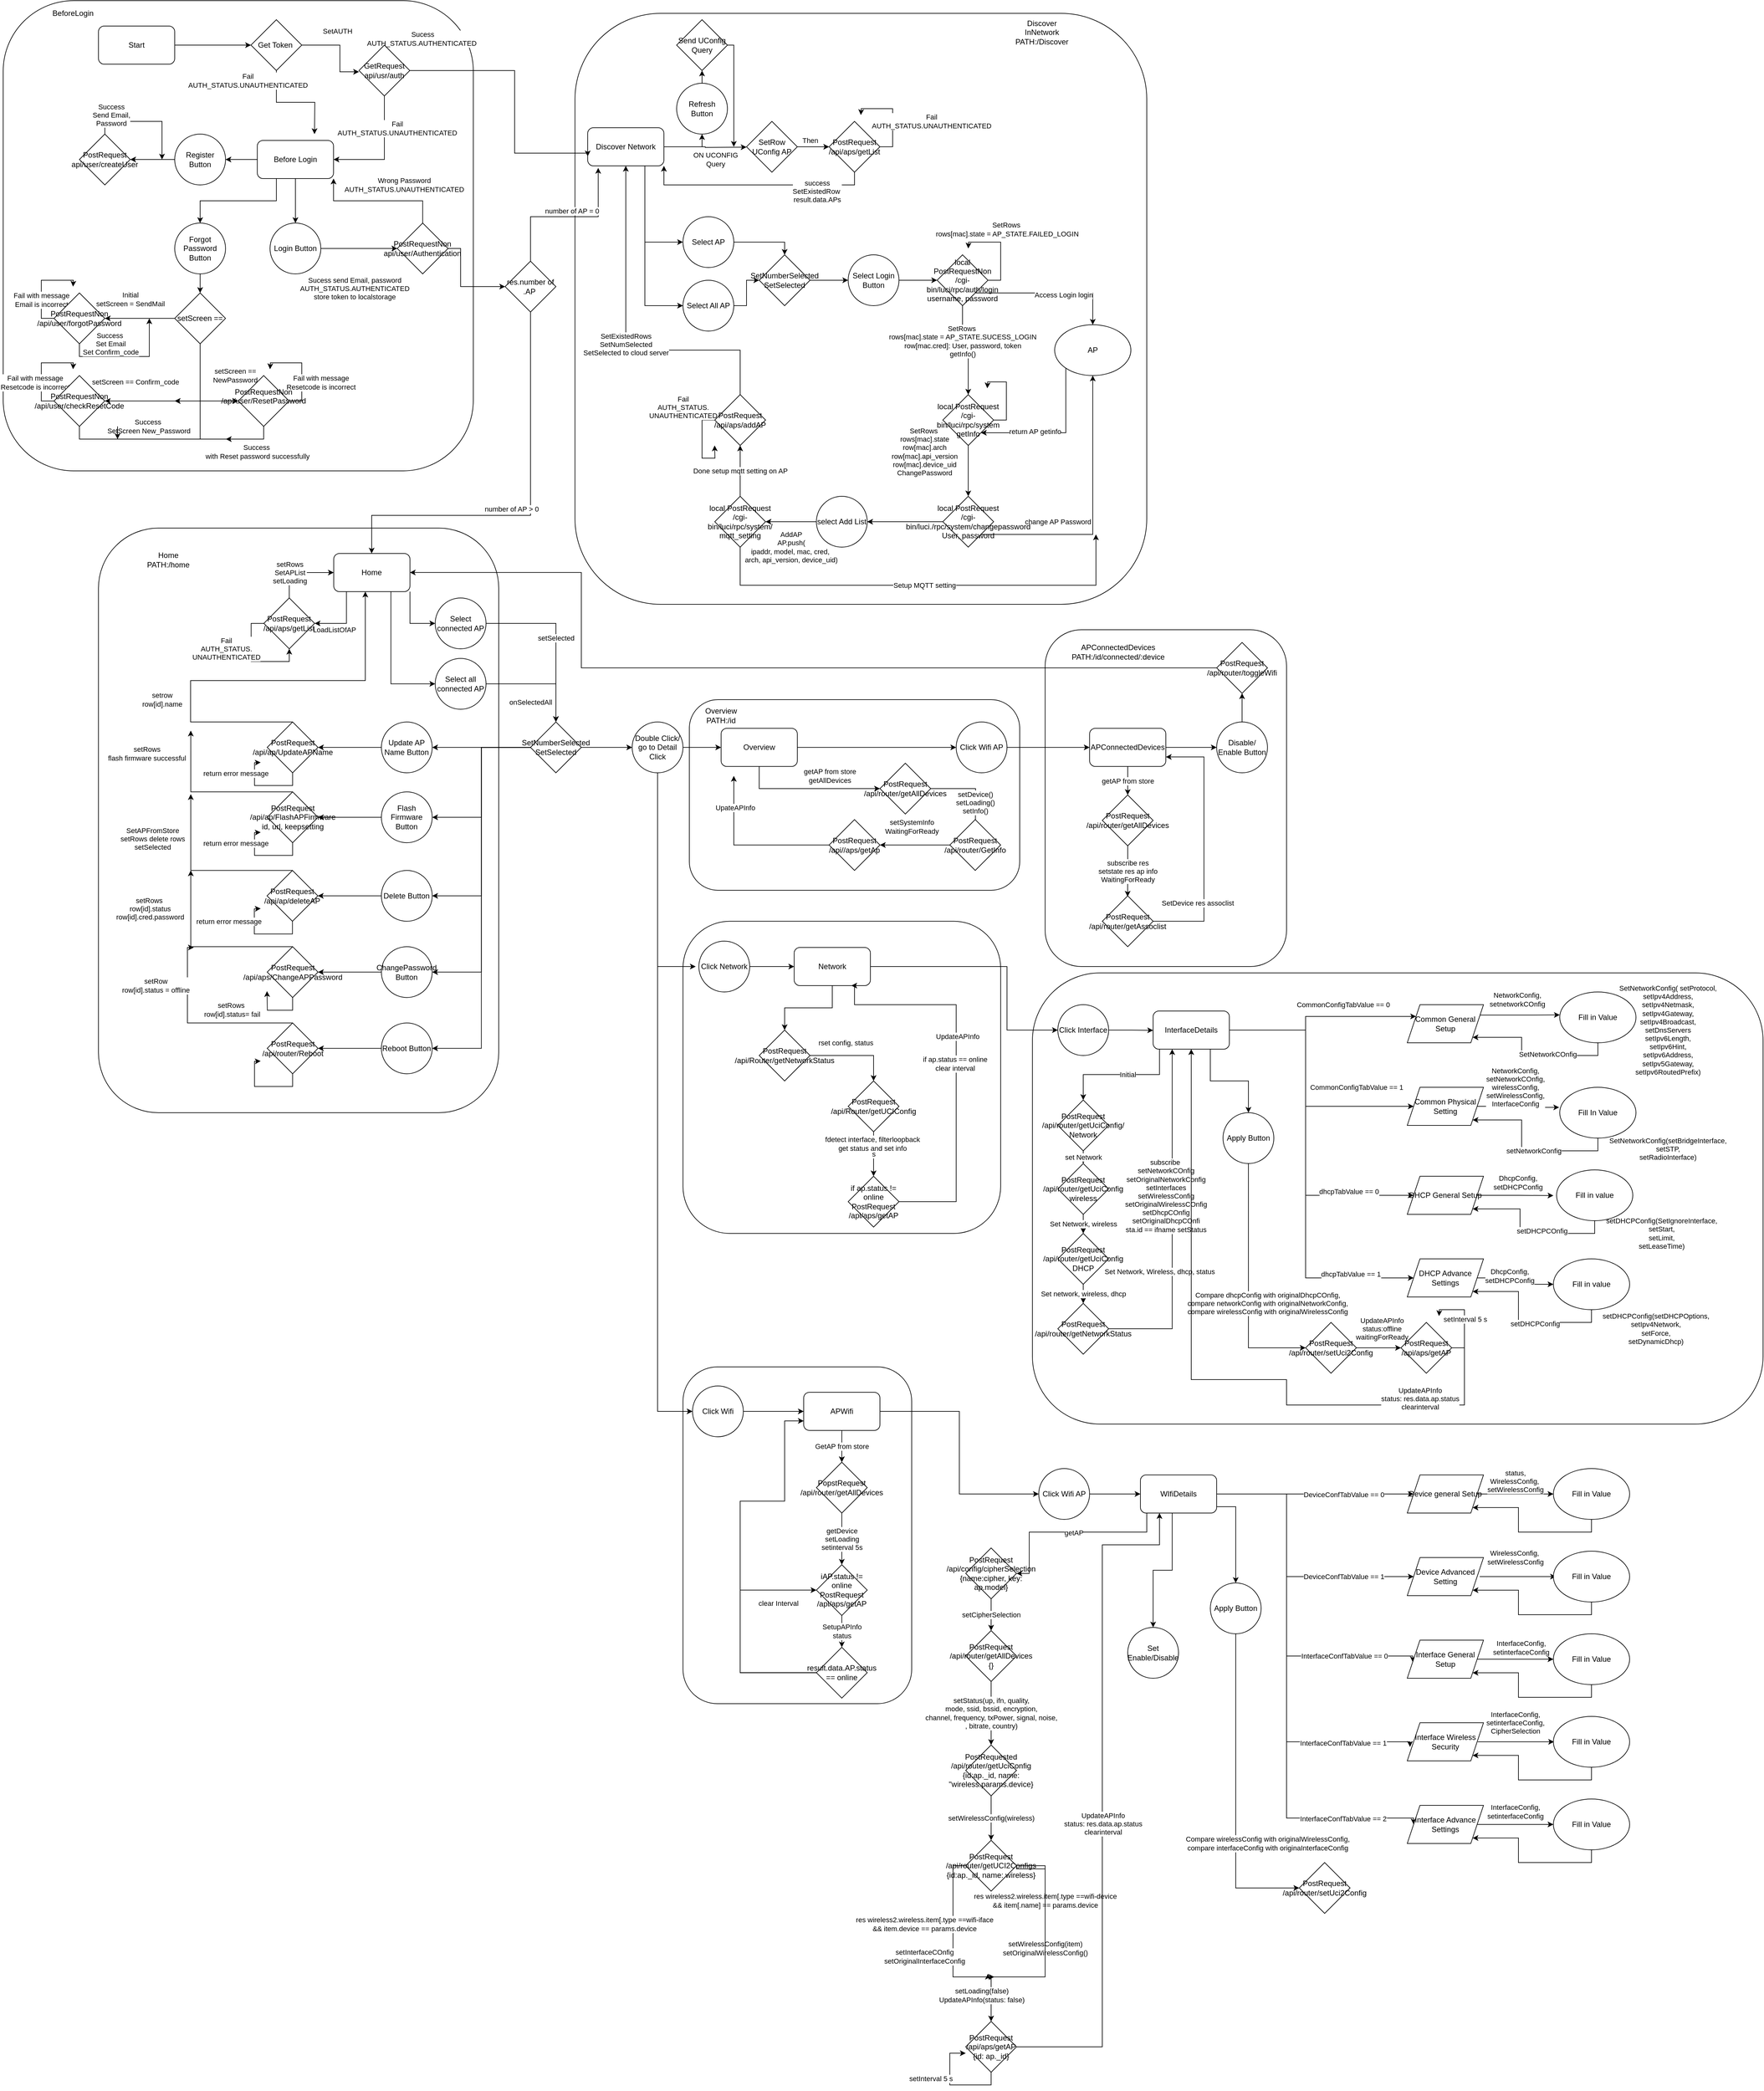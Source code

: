 <mxfile version="13.7.9" type="github">
  <diagram id="boAfxAZyqaD5dfKfSMgp" name="Page-1">
    <mxGraphModel dx="2242" dy="1620" grid="1" gridSize="10" guides="1" tooltips="1" connect="1" arrows="1" fold="1" page="1" pageScale="1" pageWidth="850" pageHeight="1100" math="0" shadow="0">
      <root>
        <mxCell id="0" />
        <mxCell id="1" parent="0" />
        <mxCell id="GseYaf77mpRZIHXqNsV0-45" value="" style="rounded=1;whiteSpace=wrap;html=1;" parent="1" vertex="1">
          <mxGeometry x="1240" y="1510" width="1150" height="710" as="geometry" />
        </mxCell>
        <mxCell id="-0W61lU2kMpEgSnDKntF-205" value="" style="rounded=1;whiteSpace=wrap;html=1;" parent="1" vertex="1">
          <mxGeometry x="690" y="2130" width="360" height="530" as="geometry" />
        </mxCell>
        <mxCell id="-0W61lU2kMpEgSnDKntF-203" value="" style="rounded=1;whiteSpace=wrap;html=1;" parent="1" vertex="1">
          <mxGeometry x="690" y="1428.74" width="500" height="491.26" as="geometry" />
        </mxCell>
        <mxCell id="-0W61lU2kMpEgSnDKntF-146" value="" style="rounded=1;whiteSpace=wrap;html=1;" parent="1" vertex="1">
          <mxGeometry x="1260" y="970" width="380" height="530" as="geometry" />
        </mxCell>
        <mxCell id="-0W61lU2kMpEgSnDKntF-125" value="" style="rounded=1;whiteSpace=wrap;html=1;" parent="1" vertex="1">
          <mxGeometry x="700" y="1080" width="520" height="300" as="geometry" />
        </mxCell>
        <mxCell id="-0W61lU2kMpEgSnDKntF-104" value="" style="rounded=1;whiteSpace=wrap;html=1;" parent="1" vertex="1">
          <mxGeometry x="-230" y="810" width="630" height="920" as="geometry" />
        </mxCell>
        <mxCell id="-0W61lU2kMpEgSnDKntF-43" value="" style="rounded=1;whiteSpace=wrap;html=1;" parent="1" vertex="1">
          <mxGeometry x="520" width="900" height="930" as="geometry" />
        </mxCell>
        <mxCell id="-0W61lU2kMpEgSnDKntF-34" value="&lt;span style=&quot;color: rgb(0 , 0 , 0) ; font-family: &amp;#34;helvetica&amp;#34; ; font-size: 11px ; font-style: normal ; font-weight: 400 ; letter-spacing: normal ; text-align: center ; text-indent: 0px ; text-transform: none ; word-spacing: 0px ; background-color: rgb(255 , 255 , 255) ; display: inline ; float: none&quot;&gt;AddAP&lt;/span&gt;&lt;br style=&quot;color: rgb(0 , 0 , 0) ; font-family: &amp;#34;helvetica&amp;#34; ; font-size: 11px ; font-style: normal ; font-weight: 400 ; letter-spacing: normal ; text-align: center ; text-indent: 0px ; text-transform: none ; word-spacing: 0px&quot;&gt;&lt;span style=&quot;color: rgb(0 , 0 , 0) ; font-family: &amp;#34;helvetica&amp;#34; ; font-size: 11px ; font-style: normal ; font-weight: 400 ; letter-spacing: normal ; text-align: center ; text-indent: 0px ; text-transform: none ; word-spacing: 0px ; background-color: rgb(255 , 255 , 255) ; display: inline ; float: none&quot;&gt;AP.push(&lt;/span&gt;&lt;br style=&quot;color: rgb(0 , 0 , 0) ; font-family: &amp;#34;helvetica&amp;#34; ; font-size: 11px ; font-style: normal ; font-weight: 400 ; letter-spacing: normal ; text-align: center ; text-indent: 0px ; text-transform: none ; word-spacing: 0px&quot;&gt;&lt;span style=&quot;color: rgb(0 , 0 , 0) ; font-family: &amp;#34;helvetica&amp;#34; ; font-size: 11px ; font-style: normal ; font-weight: 400 ; letter-spacing: normal ; text-align: center ; text-indent: 0px ; text-transform: none ; word-spacing: 0px ; background-color: rgb(255 , 255 , 255) ; display: inline ; float: none&quot;&gt;ipaddr, model, mac, cred,&lt;span&gt;&amp;nbsp;&lt;/span&gt;&lt;/span&gt;&lt;br style=&quot;color: rgb(0 , 0 , 0) ; font-family: &amp;#34;helvetica&amp;#34; ; font-size: 11px ; font-style: normal ; font-weight: 400 ; letter-spacing: normal ; text-align: center ; text-indent: 0px ; text-transform: none ; word-spacing: 0px&quot;&gt;&lt;span style=&quot;color: rgb(0 , 0 , 0) ; font-family: &amp;#34;helvetica&amp;#34; ; font-size: 11px ; font-style: normal ; font-weight: 400 ; letter-spacing: normal ; text-align: center ; text-indent: 0px ; text-transform: none ; word-spacing: 0px ; background-color: rgb(255 , 255 , 255) ; display: inline ; float: none&quot;&gt;arch, api_version, device_uid)&lt;/span&gt;" style="edgeStyle=orthogonalEdgeStyle;rounded=0;orthogonalLoop=1;jettySize=auto;html=1;" parent="1" source="-0W61lU2kMpEgSnDKntF-32" target="tyNkCRuEFRF6iClgt4t_-112" edge="1">
          <mxGeometry y="40" relative="1" as="geometry">
            <mxPoint as="offset" />
          </mxGeometry>
        </mxCell>
        <mxCell id="-0W61lU2kMpEgSnDKntF-13" value="" style="rounded=1;whiteSpace=wrap;html=1;" parent="1" vertex="1">
          <mxGeometry x="-380" y="-20" width="740" height="740" as="geometry" />
        </mxCell>
        <mxCell id="-0W61lU2kMpEgSnDKntF-3" style="edgeStyle=orthogonalEdgeStyle;rounded=0;orthogonalLoop=1;jettySize=auto;html=1;exitX=0.25;exitY=1;exitDx=0;exitDy=0;entryX=0.5;entryY=0;entryDx=0;entryDy=0;" parent="1" source="tyNkCRuEFRF6iClgt4t_-3" target="-0W61lU2kMpEgSnDKntF-1" edge="1">
          <mxGeometry relative="1" as="geometry" />
        </mxCell>
        <mxCell id="-0W61lU2kMpEgSnDKntF-6" value="" style="edgeStyle=orthogonalEdgeStyle;rounded=0;orthogonalLoop=1;jettySize=auto;html=1;" parent="1" source="tyNkCRuEFRF6iClgt4t_-3" target="-0W61lU2kMpEgSnDKntF-5" edge="1">
          <mxGeometry relative="1" as="geometry" />
        </mxCell>
        <mxCell id="-0W61lU2kMpEgSnDKntF-9" value="" style="edgeStyle=orthogonalEdgeStyle;rounded=0;orthogonalLoop=1;jettySize=auto;html=1;" parent="1" source="tyNkCRuEFRF6iClgt4t_-3" target="-0W61lU2kMpEgSnDKntF-8" edge="1">
          <mxGeometry relative="1" as="geometry" />
        </mxCell>
        <mxCell id="tyNkCRuEFRF6iClgt4t_-3" value="Before Login" style="rounded=1;whiteSpace=wrap;html=1;" parent="1" vertex="1">
          <mxGeometry x="20" y="200" width="120" height="60" as="geometry" />
        </mxCell>
        <mxCell id="tyNkCRuEFRF6iClgt4t_-84" style="edgeStyle=orthogonalEdgeStyle;rounded=0;orthogonalLoop=1;jettySize=auto;html=1;exitX=1;exitY=0.5;exitDx=0;exitDy=0;" parent="1" source="tyNkCRuEFRF6iClgt4t_-4" edge="1">
          <mxGeometry relative="1" as="geometry">
            <mxPoint x="790" y="210.529" as="targetPoint" />
          </mxGeometry>
        </mxCell>
        <mxCell id="tyNkCRuEFRF6iClgt4t_-87" value="ON UCONFIG &lt;br&gt;Query" style="edgeLabel;html=1;align=center;verticalAlign=middle;resizable=0;points=[];" parent="tyNkCRuEFRF6iClgt4t_-84" vertex="1" connectable="0">
          <mxGeometry x="0.647" y="-3" relative="1" as="geometry">
            <mxPoint x="-26.57" y="16.46" as="offset" />
          </mxGeometry>
        </mxCell>
        <mxCell id="-0W61lU2kMpEgSnDKntF-17" style="edgeStyle=orthogonalEdgeStyle;rounded=0;orthogonalLoop=1;jettySize=auto;html=1;exitX=1;exitY=0.5;exitDx=0;exitDy=0;entryX=0.5;entryY=1;entryDx=0;entryDy=0;" parent="1" source="tyNkCRuEFRF6iClgt4t_-4" target="-0W61lU2kMpEgSnDKntF-16" edge="1">
          <mxGeometry relative="1" as="geometry" />
        </mxCell>
        <mxCell id="-0W61lU2kMpEgSnDKntF-23" style="edgeStyle=orthogonalEdgeStyle;rounded=0;orthogonalLoop=1;jettySize=auto;html=1;exitX=0.75;exitY=1;exitDx=0;exitDy=0;entryX=0;entryY=0.5;entryDx=0;entryDy=0;" parent="1" source="tyNkCRuEFRF6iClgt4t_-4" target="-0W61lU2kMpEgSnDKntF-19" edge="1">
          <mxGeometry relative="1" as="geometry" />
        </mxCell>
        <mxCell id="-0W61lU2kMpEgSnDKntF-27" style="edgeStyle=orthogonalEdgeStyle;rounded=0;orthogonalLoop=1;jettySize=auto;html=1;exitX=0.75;exitY=1;exitDx=0;exitDy=0;entryX=0;entryY=0.5;entryDx=0;entryDy=0;" parent="1" source="tyNkCRuEFRF6iClgt4t_-4" target="-0W61lU2kMpEgSnDKntF-26" edge="1">
          <mxGeometry relative="1" as="geometry" />
        </mxCell>
        <mxCell id="tyNkCRuEFRF6iClgt4t_-4" value="Discover Network" style="rounded=1;whiteSpace=wrap;html=1;" parent="1" vertex="1">
          <mxGeometry x="540" y="180" width="120" height="60" as="geometry" />
        </mxCell>
        <mxCell id="k8mxvWZDHSYcSImr_2yi-7" style="edgeStyle=orthogonalEdgeStyle;rounded=0;orthogonalLoop=1;jettySize=auto;html=1;exitX=0.25;exitY=1;exitDx=0;exitDy=0;entryX=1;entryY=0.5;entryDx=0;entryDy=0;" parent="1" source="tyNkCRuEFRF6iClgt4t_-7" target="k8mxvWZDHSYcSImr_2yi-6" edge="1">
          <mxGeometry relative="1" as="geometry">
            <Array as="points">
              <mxPoint x="160.29" y="910" />
              <mxPoint x="160.29" y="960" />
            </Array>
          </mxGeometry>
        </mxCell>
        <mxCell id="k8mxvWZDHSYcSImr_2yi-8" value="LoadListOfAP" style="edgeLabel;html=1;align=center;verticalAlign=middle;resizable=0;points=[];" parent="k8mxvWZDHSYcSImr_2yi-7" vertex="1" connectable="0">
          <mxGeometry x="0.294" y="1" relative="1" as="geometry">
            <mxPoint x="-9" y="9" as="offset" />
          </mxGeometry>
        </mxCell>
        <mxCell id="-0W61lU2kMpEgSnDKntF-79" style="edgeStyle=orthogonalEdgeStyle;rounded=0;orthogonalLoop=1;jettySize=auto;html=1;exitX=0.75;exitY=1;exitDx=0;exitDy=0;entryX=0;entryY=0.5;entryDx=0;entryDy=0;" parent="1" source="tyNkCRuEFRF6iClgt4t_-7" target="-0W61lU2kMpEgSnDKntF-78" edge="1">
          <mxGeometry relative="1" as="geometry" />
        </mxCell>
        <mxCell id="-0W61lU2kMpEgSnDKntF-134" style="edgeStyle=orthogonalEdgeStyle;rounded=0;orthogonalLoop=1;jettySize=auto;html=1;exitX=1;exitY=1;exitDx=0;exitDy=0;entryX=0;entryY=0.5;entryDx=0;entryDy=0;" parent="1" source="tyNkCRuEFRF6iClgt4t_-7" target="-0W61lU2kMpEgSnDKntF-73" edge="1">
          <mxGeometry relative="1" as="geometry" />
        </mxCell>
        <mxCell id="tyNkCRuEFRF6iClgt4t_-7" value="Home" style="rounded=1;whiteSpace=wrap;html=1;" parent="1" vertex="1">
          <mxGeometry x="140.29" y="850" width="120" height="60" as="geometry" />
        </mxCell>
        <mxCell id="tyNkCRuEFRF6iClgt4t_-27" value="" style="edgeStyle=orthogonalEdgeStyle;rounded=0;orthogonalLoop=1;jettySize=auto;html=1;" parent="1" source="tyNkCRuEFRF6iClgt4t_-8" target="tyNkCRuEFRF6iClgt4t_-24" edge="1">
          <mxGeometry relative="1" as="geometry" />
        </mxCell>
        <mxCell id="tyNkCRuEFRF6iClgt4t_-8" value="Start" style="rounded=1;whiteSpace=wrap;html=1;" parent="1" vertex="1">
          <mxGeometry x="-230" y="20" width="120" height="60" as="geometry" />
        </mxCell>
        <mxCell id="tyNkCRuEFRF6iClgt4t_-17" value="Sucess&lt;br&gt;AUTH_STATUS.AUTHENTICATED&amp;nbsp;" style="edgeStyle=orthogonalEdgeStyle;rounded=0;orthogonalLoop=1;jettySize=auto;html=1;exitX=0.5;exitY=1;exitDx=0;exitDy=0;entryX=0;entryY=0.75;entryDx=0;entryDy=0;" parent="1" source="tyNkCRuEFRF6iClgt4t_-16" target="tyNkCRuEFRF6iClgt4t_-4" edge="1">
          <mxGeometry x="-0.596" y="50" relative="1" as="geometry">
            <mxPoint x="490" y="220" as="targetPoint" />
            <Array as="points">
              <mxPoint x="220" y="90" />
              <mxPoint x="425" y="90" />
              <mxPoint x="425" y="220" />
              <mxPoint x="540" y="220" />
            </Array>
            <mxPoint as="offset" />
          </mxGeometry>
        </mxCell>
        <mxCell id="tyNkCRuEFRF6iClgt4t_-19" style="edgeStyle=orthogonalEdgeStyle;rounded=0;orthogonalLoop=1;jettySize=auto;html=1;exitX=0.5;exitY=1;exitDx=0;exitDy=0;entryX=1;entryY=0.5;entryDx=0;entryDy=0;" parent="1" source="tyNkCRuEFRF6iClgt4t_-16" target="tyNkCRuEFRF6iClgt4t_-3" edge="1">
          <mxGeometry relative="1" as="geometry" />
        </mxCell>
        <mxCell id="tyNkCRuEFRF6iClgt4t_-20" value="Fail&lt;br&gt;AUTH_STATUS.UNAUTHENTICATED" style="edgeLabel;html=1;align=center;verticalAlign=middle;resizable=0;points=[];" parent="tyNkCRuEFRF6iClgt4t_-19" vertex="1" connectable="0">
          <mxGeometry x="-0.028" y="-37" relative="1" as="geometry">
            <mxPoint x="57.0" y="-37.14" as="offset" />
          </mxGeometry>
        </mxCell>
        <mxCell id="tyNkCRuEFRF6iClgt4t_-16" value="GetRequest&lt;br&gt;api/usr/auth" style="rhombus;whiteSpace=wrap;html=1;" parent="1" vertex="1">
          <mxGeometry x="180" y="50" width="80" height="80" as="geometry" />
        </mxCell>
        <mxCell id="tyNkCRuEFRF6iClgt4t_-25" value="SetAUTH" style="edgeStyle=orthogonalEdgeStyle;rounded=0;orthogonalLoop=1;jettySize=auto;html=1;exitX=1;exitY=0.5;exitDx=0;exitDy=0;" parent="1" source="tyNkCRuEFRF6iClgt4t_-24" edge="1">
          <mxGeometry x="-0.151" y="22" relative="1" as="geometry">
            <mxPoint x="138" y="92" as="sourcePoint" />
            <mxPoint x="180" y="92" as="targetPoint" />
            <Array as="points">
              <mxPoint x="150" y="92" />
            </Array>
            <mxPoint as="offset" />
          </mxGeometry>
        </mxCell>
        <mxCell id="tyNkCRuEFRF6iClgt4t_-28" style="edgeStyle=orthogonalEdgeStyle;rounded=0;orthogonalLoop=1;jettySize=auto;html=1;exitX=0.5;exitY=1;exitDx=0;exitDy=0;" parent="1" source="tyNkCRuEFRF6iClgt4t_-24" edge="1">
          <mxGeometry relative="1" as="geometry">
            <mxPoint x="110" y="190" as="targetPoint" />
          </mxGeometry>
        </mxCell>
        <mxCell id="tyNkCRuEFRF6iClgt4t_-24" value="Get Token&amp;nbsp;" style="rhombus;whiteSpace=wrap;html=1;" parent="1" vertex="1">
          <mxGeometry x="10" y="10" width="80" height="80" as="geometry" />
        </mxCell>
        <mxCell id="tyNkCRuEFRF6iClgt4t_-29" value="Fail&lt;br&gt;AUTH_STATUS.UNAUTHENTICATED" style="edgeLabel;html=1;align=center;verticalAlign=middle;resizable=0;points=[];" parent="1" vertex="1" connectable="0">
          <mxGeometry x="9.998" y="109.999" as="geometry">
            <mxPoint x="-5" y="-4" as="offset" />
          </mxGeometry>
        </mxCell>
        <mxCell id="tyNkCRuEFRF6iClgt4t_-32" style="edgeStyle=orthogonalEdgeStyle;rounded=0;orthogonalLoop=1;jettySize=auto;html=1;entryX=0;entryY=0.5;entryDx=0;entryDy=0;" parent="1" source="tyNkCRuEFRF6iClgt4t_-30" target="tyNkCRuEFRF6iClgt4t_-40" edge="1">
          <mxGeometry relative="1" as="geometry">
            <mxPoint x="650" y="330" as="targetPoint" />
            <Array as="points">
              <mxPoint x="340" y="370" />
              <mxPoint x="340" y="430" />
            </Array>
          </mxGeometry>
        </mxCell>
        <mxCell id="tyNkCRuEFRF6iClgt4t_-34" value="Sucess send Email, password&lt;br&gt;AUTH_STATUS.AUTHENTICATED&lt;br&gt;store token to localstorage" style="edgeLabel;html=1;align=center;verticalAlign=middle;resizable=0;points=[];" parent="tyNkCRuEFRF6iClgt4t_-32" vertex="1" connectable="0">
          <mxGeometry x="0.2" y="2" relative="1" as="geometry">
            <mxPoint x="-177.14" y="4.84" as="offset" />
          </mxGeometry>
        </mxCell>
        <mxCell id="tyNkCRuEFRF6iClgt4t_-35" style="edgeStyle=orthogonalEdgeStyle;rounded=0;orthogonalLoop=1;jettySize=auto;html=1;exitX=0.5;exitY=0;exitDx=0;exitDy=0;entryX=1;entryY=1;entryDx=0;entryDy=0;" parent="1" source="tyNkCRuEFRF6iClgt4t_-30" target="tyNkCRuEFRF6iClgt4t_-3" edge="1">
          <mxGeometry relative="1" as="geometry" />
        </mxCell>
        <mxCell id="tyNkCRuEFRF6iClgt4t_-36" value="Wrong Password&lt;br&gt;AUTH_STATUS.UNAUTHENTICATED" style="edgeLabel;html=1;align=center;verticalAlign=middle;resizable=0;points=[];" parent="tyNkCRuEFRF6iClgt4t_-35" vertex="1" connectable="0">
          <mxGeometry x="0.354" y="-1" relative="1" as="geometry">
            <mxPoint x="77.57" y="-24.0" as="offset" />
          </mxGeometry>
        </mxCell>
        <mxCell id="tyNkCRuEFRF6iClgt4t_-30" value="PostRequestNon&lt;br&gt;api/user/Authentication" style="rhombus;whiteSpace=wrap;html=1;" parent="1" vertex="1">
          <mxGeometry x="240.29" y="330" width="80" height="80" as="geometry" />
        </mxCell>
        <mxCell id="tyNkCRuEFRF6iClgt4t_-39" value="Success&lt;br&gt;Send Email, &lt;br&gt;Password" style="edgeStyle=orthogonalEdgeStyle;rounded=0;orthogonalLoop=1;jettySize=auto;html=1;exitX=0.5;exitY=0;exitDx=0;exitDy=0;" parent="1" source="tyNkCRuEFRF6iClgt4t_-37" edge="1">
          <mxGeometry x="-0.765" y="-14" relative="1" as="geometry">
            <mxPoint x="10" y="-24" as="offset" />
            <mxPoint x="-130" y="230" as="targetPoint" />
            <Array as="points">
              <mxPoint x="-220" y="170" />
              <mxPoint x="-130" y="170" />
            </Array>
          </mxGeometry>
        </mxCell>
        <mxCell id="tyNkCRuEFRF6iClgt4t_-37" value="PostRequest&lt;br&gt;api/user/createUser" style="rhombus;whiteSpace=wrap;html=1;" parent="1" vertex="1">
          <mxGeometry x="-260" y="190" width="80" height="80" as="geometry" />
        </mxCell>
        <mxCell id="tyNkCRuEFRF6iClgt4t_-44" value="number of AP = 0" style="edgeStyle=orthogonalEdgeStyle;rounded=0;orthogonalLoop=1;jettySize=auto;html=1;exitX=0.5;exitY=0;exitDx=0;exitDy=0;entryX=0.138;entryY=1.054;entryDx=0;entryDy=0;entryPerimeter=0;" parent="1" source="tyNkCRuEFRF6iClgt4t_-40" target="tyNkCRuEFRF6iClgt4t_-4" edge="1">
          <mxGeometry x="0.047" y="19" relative="1" as="geometry">
            <mxPoint x="560" y="280" as="targetPoint" />
            <Array as="points">
              <mxPoint x="450" y="320" />
              <mxPoint x="557" y="320" />
            </Array>
            <mxPoint x="2" y="10" as="offset" />
          </mxGeometry>
        </mxCell>
        <mxCell id="tyNkCRuEFRF6iClgt4t_-45" value="number of AP &amp;gt; 0" style="edgeStyle=orthogonalEdgeStyle;rounded=0;orthogonalLoop=1;jettySize=auto;html=1;" parent="1" source="tyNkCRuEFRF6iClgt4t_-40" target="tyNkCRuEFRF6iClgt4t_-7" edge="1">
          <mxGeometry x="-0.016" y="-30" relative="1" as="geometry">
            <Array as="points">
              <mxPoint x="450" y="790" />
              <mxPoint x="200" y="790" />
            </Array>
            <mxPoint as="offset" />
          </mxGeometry>
        </mxCell>
        <mxCell id="tyNkCRuEFRF6iClgt4t_-40" value="res.number of .AP&amp;nbsp;" style="rhombus;whiteSpace=wrap;html=1;" parent="1" vertex="1">
          <mxGeometry x="410" y="390" width="80" height="80" as="geometry" />
        </mxCell>
        <mxCell id="tyNkCRuEFRF6iClgt4t_-52" value="Fail with message&lt;br&gt;Email is incorrect" style="edgeStyle=orthogonalEdgeStyle;rounded=0;orthogonalLoop=1;jettySize=auto;html=1;exitX=0;exitY=0.5;exitDx=0;exitDy=0;" parent="1" source="tyNkCRuEFRF6iClgt4t_-47" edge="1">
          <mxGeometry x="-0.285" relative="1" as="geometry">
            <mxPoint x="-270" y="430" as="targetPoint" />
            <mxPoint y="1" as="offset" />
          </mxGeometry>
        </mxCell>
        <mxCell id="tyNkCRuEFRF6iClgt4t_-59" value="Success&amp;nbsp;&lt;br&gt;Set Email&lt;br&gt;Set Confirm_code" style="edgeStyle=orthogonalEdgeStyle;rounded=0;orthogonalLoop=1;jettySize=auto;html=1;exitX=0.5;exitY=1;exitDx=0;exitDy=0;" parent="1" source="tyNkCRuEFRF6iClgt4t_-47" edge="1">
          <mxGeometry x="-0.263" y="20" relative="1" as="geometry">
            <Array as="points">
              <mxPoint x="-260" y="540" />
              <mxPoint x="-150" y="540" />
            </Array>
            <mxPoint x="-1" as="offset" />
            <mxPoint x="-150" y="480" as="targetPoint" />
          </mxGeometry>
        </mxCell>
        <mxCell id="tyNkCRuEFRF6iClgt4t_-47" value="PostRequestNon&lt;br&gt;/api/user/forgotPassword" style="rhombus;whiteSpace=wrap;html=1;" parent="1" vertex="1">
          <mxGeometry x="-300" y="440" width="80" height="80" as="geometry" />
        </mxCell>
        <mxCell id="tyNkCRuEFRF6iClgt4t_-61" style="edgeStyle=orthogonalEdgeStyle;rounded=0;orthogonalLoop=1;jettySize=auto;html=1;exitX=0.5;exitY=1;exitDx=0;exitDy=0;" parent="1" source="tyNkCRuEFRF6iClgt4t_-49" edge="1">
          <mxGeometry relative="1" as="geometry">
            <mxPoint x="-110" y="610" as="targetPoint" />
            <Array as="points">
              <mxPoint x="-260" y="670" />
              <mxPoint x="-70" y="670" />
              <mxPoint x="-70" y="610" />
            </Array>
          </mxGeometry>
        </mxCell>
        <mxCell id="tyNkCRuEFRF6iClgt4t_-63" value="Success&amp;nbsp;&lt;br&gt;SetScreen New_Password" style="edgeLabel;html=1;align=center;verticalAlign=middle;resizable=0;points=[];" parent="tyNkCRuEFRF6iClgt4t_-61" vertex="1" connectable="0">
          <mxGeometry x="-0.022" y="-1" relative="1" as="geometry">
            <mxPoint x="-22.88" y="-21.06" as="offset" />
          </mxGeometry>
        </mxCell>
        <mxCell id="tyNkCRuEFRF6iClgt4t_-62" value="&lt;span style=&quot;color: rgb(0 , 0 , 0) ; font-family: &amp;#34;helvetica&amp;#34; ; font-size: 11px ; font-style: normal ; font-weight: 400 ; letter-spacing: normal ; text-align: center ; text-indent: 0px ; text-transform: none ; word-spacing: 0px ; background-color: rgb(255 , 255 , 255) ; display: inline ; float: none&quot;&gt;Fail with message&lt;/span&gt;&lt;br style=&quot;color: rgb(0 , 0 , 0) ; font-family: &amp;#34;helvetica&amp;#34; ; font-size: 11px ; font-style: normal ; font-weight: 400 ; letter-spacing: normal ; text-align: center ; text-indent: 0px ; text-transform: none ; word-spacing: 0px&quot;&gt;&lt;span style=&quot;color: rgb(0 , 0 , 0) ; font-family: &amp;#34;helvetica&amp;#34; ; font-size: 11px ; font-style: normal ; font-weight: 400 ; letter-spacing: normal ; text-align: center ; text-indent: 0px ; text-transform: none ; word-spacing: 0px ; background-color: rgb(255 , 255 , 255) ; display: inline ; float: none&quot;&gt;Resetcode is incorrect&lt;/span&gt;" style="edgeStyle=orthogonalEdgeStyle;rounded=0;orthogonalLoop=1;jettySize=auto;html=1;exitX=0;exitY=0.5;exitDx=0;exitDy=0;" parent="1" source="tyNkCRuEFRF6iClgt4t_-49" edge="1">
          <mxGeometry x="-0.285" y="10" relative="1" as="geometry">
            <mxPoint x="-270" y="560" as="targetPoint" />
            <mxPoint y="1" as="offset" />
          </mxGeometry>
        </mxCell>
        <mxCell id="tyNkCRuEFRF6iClgt4t_-71" style="edgeStyle=orthogonalEdgeStyle;rounded=0;orthogonalLoop=1;jettySize=auto;html=1;exitX=0.5;exitY=1;exitDx=0;exitDy=0;" parent="1" source="tyNkCRuEFRF6iClgt4t_-49" edge="1">
          <mxGeometry relative="1" as="geometry">
            <mxPoint x="-200" y="670" as="targetPoint" />
          </mxGeometry>
        </mxCell>
        <mxCell id="tyNkCRuEFRF6iClgt4t_-49" value="&lt;span&gt;PostRequestNon&lt;/span&gt;&lt;br&gt;&lt;span&gt;/api/user/checkResetCode&lt;/span&gt;" style="rhombus;whiteSpace=wrap;html=1;" parent="1" vertex="1">
          <mxGeometry x="-300" y="570" width="80" height="80" as="geometry" />
        </mxCell>
        <mxCell id="tyNkCRuEFRF6iClgt4t_-57" value="Initial &lt;br&gt;setScreen = SendMail" style="edgeStyle=orthogonalEdgeStyle;rounded=0;orthogonalLoop=1;jettySize=auto;html=1;exitX=0;exitY=0.5;exitDx=0;exitDy=0;entryX=1;entryY=0.5;entryDx=0;entryDy=0;" parent="1" source="tyNkCRuEFRF6iClgt4t_-53" target="tyNkCRuEFRF6iClgt4t_-47" edge="1">
          <mxGeometry x="0.286" y="-30" relative="1" as="geometry">
            <mxPoint as="offset" />
          </mxGeometry>
        </mxCell>
        <mxCell id="tyNkCRuEFRF6iClgt4t_-60" value="&lt;span style=&quot;color: rgb(0 , 0 , 0) ; font-family: &amp;#34;helvetica&amp;#34; ; font-size: 11px ; font-style: normal ; font-weight: 400 ; letter-spacing: normal ; text-align: center ; text-indent: 0px ; text-transform: none ; word-spacing: 0px ; background-color: rgb(255 , 255 , 255) ; display: inline ; float: none&quot;&gt;setScreen == Confirm_code&lt;/span&gt;" style="edgeStyle=orthogonalEdgeStyle;rounded=0;orthogonalLoop=1;jettySize=auto;html=1;exitX=0.5;exitY=1;exitDx=0;exitDy=0;entryX=1;entryY=0.5;entryDx=0;entryDy=0;" parent="1" source="tyNkCRuEFRF6iClgt4t_-53" target="tyNkCRuEFRF6iClgt4t_-49" edge="1">
          <mxGeometry x="0.6" y="-30" relative="1" as="geometry">
            <mxPoint as="offset" />
          </mxGeometry>
        </mxCell>
        <mxCell id="tyNkCRuEFRF6iClgt4t_-65" style="edgeStyle=orthogonalEdgeStyle;rounded=0;orthogonalLoop=1;jettySize=auto;html=1;exitX=0.5;exitY=1;exitDx=0;exitDy=0;entryX=0;entryY=0.5;entryDx=0;entryDy=0;" parent="1" source="tyNkCRuEFRF6iClgt4t_-53" target="tyNkCRuEFRF6iClgt4t_-64" edge="1">
          <mxGeometry relative="1" as="geometry" />
        </mxCell>
        <mxCell id="tyNkCRuEFRF6iClgt4t_-67" value="&lt;span style=&quot;font-family: &amp;#34;helvetica&amp;#34;&quot;&gt;setScreen == &lt;br&gt;NewPassword&lt;/span&gt;" style="edgeLabel;html=1;align=center;verticalAlign=middle;resizable=0;points=[];" parent="tyNkCRuEFRF6iClgt4t_-65" vertex="1" connectable="0">
          <mxGeometry x="0.832" y="-1" relative="1" as="geometry">
            <mxPoint x="7.14" y="-41" as="offset" />
          </mxGeometry>
        </mxCell>
        <mxCell id="tyNkCRuEFRF6iClgt4t_-53" value="setScreen ==" style="rhombus;whiteSpace=wrap;html=1;" parent="1" vertex="1">
          <mxGeometry x="-110" y="440" width="80" height="80" as="geometry" />
        </mxCell>
        <mxCell id="tyNkCRuEFRF6iClgt4t_-68" style="edgeStyle=orthogonalEdgeStyle;rounded=0;orthogonalLoop=1;jettySize=auto;html=1;exitX=0.5;exitY=1;exitDx=0;exitDy=0;" parent="1" source="tyNkCRuEFRF6iClgt4t_-64" edge="1">
          <mxGeometry relative="1" as="geometry">
            <mxPoint x="-110" y="610" as="targetPoint" />
            <Array as="points">
              <mxPoint x="30" y="670" />
              <mxPoint x="-70" y="670" />
              <mxPoint x="-70" y="610" />
            </Array>
          </mxGeometry>
        </mxCell>
        <mxCell id="tyNkCRuEFRF6iClgt4t_-69" value="&lt;span style=&quot;color: rgb(0 , 0 , 0) ; font-size: 11px ; font-style: normal ; font-weight: 400 ; letter-spacing: normal ; text-align: center ; text-indent: 0px ; text-transform: none ; word-spacing: 0px ; background-color: rgb(255 , 255 , 255) ; font-family: &amp;#34;helvetica&amp;#34; ; display: inline ; float: none&quot;&gt;Fail with message&lt;/span&gt;&lt;br style=&quot;color: rgb(0 , 0 , 0) ; font-size: 11px ; font-style: normal ; font-weight: 400 ; letter-spacing: normal ; text-align: center ; text-indent: 0px ; text-transform: none ; word-spacing: 0px ; font-family: &amp;#34;helvetica&amp;#34;&quot;&gt;&lt;span style=&quot;color: rgb(0 , 0 , 0) ; font-size: 11px ; font-style: normal ; font-weight: 400 ; letter-spacing: normal ; text-align: center ; text-indent: 0px ; text-transform: none ; word-spacing: 0px ; background-color: rgb(255 , 255 , 255) ; font-family: &amp;#34;helvetica&amp;#34; ; display: inline ; float: none&quot;&gt;Resetcode is incorrect&lt;/span&gt;" style="edgeStyle=orthogonalEdgeStyle;rounded=0;orthogonalLoop=1;jettySize=auto;html=1;exitX=1;exitY=0.5;exitDx=0;exitDy=0;" parent="1" source="tyNkCRuEFRF6iClgt4t_-64" edge="1">
          <mxGeometry x="-0.285" y="-30" relative="1" as="geometry">
            <mxPoint x="40.02" y="560" as="targetPoint" />
            <mxPoint y="1" as="offset" />
          </mxGeometry>
        </mxCell>
        <mxCell id="tyNkCRuEFRF6iClgt4t_-70" value="Success&amp;nbsp;&lt;br&gt;with Reset password successfully" style="edgeStyle=orthogonalEdgeStyle;rounded=0;orthogonalLoop=1;jettySize=auto;html=1;exitX=0.5;exitY=1;exitDx=0;exitDy=0;" parent="1" source="tyNkCRuEFRF6iClgt4t_-64" edge="1">
          <mxGeometry x="-0.499" y="-22" relative="1" as="geometry">
            <mxPoint x="-29.98" y="670" as="targetPoint" />
            <mxPoint x="-10" y="42" as="offset" />
          </mxGeometry>
        </mxCell>
        <mxCell id="tyNkCRuEFRF6iClgt4t_-64" value="&lt;span&gt;PostRequestNon&lt;/span&gt;&lt;br&gt;&lt;span&gt;/api/user/ResetPassword&lt;br&gt;&lt;br&gt;&lt;/span&gt;" style="rhombus;whiteSpace=wrap;html=1;" parent="1" vertex="1">
          <mxGeometry x="-9.98" y="570" width="80" height="80" as="geometry" />
        </mxCell>
        <mxCell id="tyNkCRuEFRF6iClgt4t_-92" style="edgeStyle=orthogonalEdgeStyle;rounded=0;orthogonalLoop=1;jettySize=auto;html=1;exitX=0.5;exitY=1;exitDx=0;exitDy=0;entryX=1;entryY=1;entryDx=0;entryDy=0;" parent="1" source="tyNkCRuEFRF6iClgt4t_-79" target="tyNkCRuEFRF6iClgt4t_-4" edge="1">
          <mxGeometry relative="1" as="geometry">
            <mxPoint x="870" y="310" as="targetPoint" />
            <Array as="points">
              <mxPoint x="960" y="270" />
              <mxPoint x="660" y="270" />
            </Array>
          </mxGeometry>
        </mxCell>
        <mxCell id="tyNkCRuEFRF6iClgt4t_-93" value="success&lt;br&gt;SetExistedRow&amp;nbsp;&lt;br&gt;result.data.APs" style="edgeLabel;html=1;align=center;verticalAlign=middle;resizable=0;points=[];" parent="tyNkCRuEFRF6iClgt4t_-92" vertex="1" connectable="0">
          <mxGeometry x="-0.202" y="1" relative="1" as="geometry">
            <mxPoint x="59.94" y="9" as="offset" />
          </mxGeometry>
        </mxCell>
        <mxCell id="tyNkCRuEFRF6iClgt4t_-95" style="edgeStyle=orthogonalEdgeStyle;rounded=0;orthogonalLoop=1;jettySize=auto;html=1;exitX=1;exitY=0.5;exitDx=0;exitDy=0;" parent="1" source="tyNkCRuEFRF6iClgt4t_-79" edge="1">
          <mxGeometry relative="1" as="geometry">
            <mxPoint x="970" y="160" as="targetPoint" />
          </mxGeometry>
        </mxCell>
        <mxCell id="tyNkCRuEFRF6iClgt4t_-96" value="Fail&lt;br&gt;AUTH_STATUS.UNAUTHENTICATED" style="edgeLabel;html=1;align=center;verticalAlign=middle;resizable=0;points=[];" parent="tyNkCRuEFRF6iClgt4t_-95" vertex="1" connectable="0">
          <mxGeometry x="0.343" relative="1" as="geometry">
            <mxPoint x="74.12" y="19.94" as="offset" />
          </mxGeometry>
        </mxCell>
        <mxCell id="tyNkCRuEFRF6iClgt4t_-79" value="PostRequest&lt;br&gt;/api/aps/getList" style="rhombus;whiteSpace=wrap;html=1;" parent="1" vertex="1">
          <mxGeometry x="920" y="170" width="80" height="80" as="geometry" />
        </mxCell>
        <mxCell id="tyNkCRuEFRF6iClgt4t_-90" style="edgeStyle=orthogonalEdgeStyle;rounded=0;orthogonalLoop=1;jettySize=auto;html=1;exitX=1;exitY=0.5;exitDx=0;exitDy=0;" parent="1" source="tyNkCRuEFRF6iClgt4t_-82" edge="1">
          <mxGeometry relative="1" as="geometry">
            <mxPoint x="770" y="210" as="targetPoint" />
            <Array as="points">
              <mxPoint x="770" y="80" />
              <mxPoint x="770" y="170" />
            </Array>
          </mxGeometry>
        </mxCell>
        <mxCell id="tyNkCRuEFRF6iClgt4t_-82" value="Send UConfig Query" style="rhombus;whiteSpace=wrap;html=1;" parent="1" vertex="1">
          <mxGeometry x="680" y="10" width="80" height="80" as="geometry" />
        </mxCell>
        <mxCell id="tyNkCRuEFRF6iClgt4t_-91" value="Then" style="edgeStyle=orthogonalEdgeStyle;rounded=0;orthogonalLoop=1;jettySize=auto;html=1;exitX=1;exitY=0.5;exitDx=0;exitDy=0;entryX=0;entryY=0.5;entryDx=0;entryDy=0;" parent="1" source="tyNkCRuEFRF6iClgt4t_-89" target="tyNkCRuEFRF6iClgt4t_-79" edge="1">
          <mxGeometry x="-0.2" y="10" relative="1" as="geometry">
            <mxPoint as="offset" />
          </mxGeometry>
        </mxCell>
        <mxCell id="tyNkCRuEFRF6iClgt4t_-89" value="SetRow&lt;br&gt;UConfig AP" style="rhombus;whiteSpace=wrap;html=1;" parent="1" vertex="1">
          <mxGeometry x="790" y="170" width="80" height="80" as="geometry" />
        </mxCell>
        <mxCell id="-0W61lU2kMpEgSnDKntF-30" style="edgeStyle=orthogonalEdgeStyle;rounded=0;orthogonalLoop=1;jettySize=auto;html=1;exitX=1;exitY=0.5;exitDx=0;exitDy=0;entryX=0;entryY=0.5;entryDx=0;entryDy=0;" parent="1" source="tyNkCRuEFRF6iClgt4t_-98" target="-0W61lU2kMpEgSnDKntF-29" edge="1">
          <mxGeometry relative="1" as="geometry" />
        </mxCell>
        <mxCell id="tyNkCRuEFRF6iClgt4t_-98" value="SetNumberSelected&lt;br&gt;SetSelected" style="rhombus;whiteSpace=wrap;html=1;" parent="1" vertex="1">
          <mxGeometry x="810" y="379.99" width="80" height="80" as="geometry" />
        </mxCell>
        <mxCell id="tyNkCRuEFRF6iClgt4t_-106" style="edgeStyle=orthogonalEdgeStyle;rounded=0;orthogonalLoop=1;jettySize=auto;html=1;exitX=1;exitY=0.5;exitDx=0;exitDy=0;" parent="1" source="tyNkCRuEFRF6iClgt4t_-102" edge="1">
          <mxGeometry relative="1" as="geometry">
            <mxPoint x="1139" y="369.99" as="targetPoint" />
          </mxGeometry>
        </mxCell>
        <mxCell id="tyNkCRuEFRF6iClgt4t_-108" value="SetRows&amp;nbsp;&lt;br&gt;rows[mac].state = AP_STATE.FAILED_LOGIN" style="edgeLabel;html=1;align=center;verticalAlign=middle;resizable=0;points=[];" parent="tyNkCRuEFRF6iClgt4t_-106" vertex="1" connectable="0">
          <mxGeometry x="-0.126" y="-1" relative="1" as="geometry">
            <mxPoint x="9" y="-38.88" as="offset" />
          </mxGeometry>
        </mxCell>
        <mxCell id="-0W61lU2kMpEgSnDKntF-24" style="edgeStyle=orthogonalEdgeStyle;rounded=0;orthogonalLoop=1;jettySize=auto;html=1;exitX=0.5;exitY=1;exitDx=0;exitDy=0;entryX=0.5;entryY=0;entryDx=0;entryDy=0;" parent="1" source="tyNkCRuEFRF6iClgt4t_-102" target="tyNkCRuEFRF6iClgt4t_-105" edge="1">
          <mxGeometry relative="1" as="geometry" />
        </mxCell>
        <mxCell id="-0W61lU2kMpEgSnDKntF-25" value="SetRows&amp;nbsp;&lt;br&gt;rows[mac].state = AP_STATE.SUCESS_LOGIN&lt;br&gt;row[mac.cred]: User, password, token&lt;br&gt;getInfo()" style="edgeLabel;html=1;align=center;verticalAlign=middle;resizable=0;points=[];" parent="-0W61lU2kMpEgSnDKntF-24" vertex="1" connectable="0">
          <mxGeometry x="-0.254" relative="1" as="geometry">
            <mxPoint as="offset" />
          </mxGeometry>
        </mxCell>
        <mxCell id="-0W61lU2kMpEgSnDKntF-39" style="edgeStyle=orthogonalEdgeStyle;rounded=0;orthogonalLoop=1;jettySize=auto;html=1;exitX=1;exitY=1;exitDx=0;exitDy=0;entryX=0.5;entryY=0;entryDx=0;entryDy=0;" parent="1" source="tyNkCRuEFRF6iClgt4t_-102" target="-0W61lU2kMpEgSnDKntF-35" edge="1">
          <mxGeometry relative="1" as="geometry" />
        </mxCell>
        <mxCell id="-0W61lU2kMpEgSnDKntF-44" value="Access Login login" style="edgeLabel;html=1;align=center;verticalAlign=middle;resizable=0;points=[];" parent="-0W61lU2kMpEgSnDKntF-39" vertex="1" connectable="0">
          <mxGeometry x="0.183" y="-3" relative="1" as="geometry">
            <mxPoint as="offset" />
          </mxGeometry>
        </mxCell>
        <mxCell id="tyNkCRuEFRF6iClgt4t_-102" value="local PostRequestNon&lt;br&gt;/cgi-bin/luci/rpc/auth/login&lt;br&gt;username, password" style="rhombus;whiteSpace=wrap;html=1;" parent="1" vertex="1">
          <mxGeometry x="1090" y="379.99" width="80" height="80" as="geometry" />
        </mxCell>
        <mxCell id="tyNkCRuEFRF6iClgt4t_-109" style="edgeStyle=orthogonalEdgeStyle;rounded=0;orthogonalLoop=1;jettySize=auto;html=1;exitX=1;exitY=0.5;exitDx=0;exitDy=0;" parent="1" source="tyNkCRuEFRF6iClgt4t_-105" edge="1">
          <mxGeometry relative="1" as="geometry">
            <mxPoint x="1169" y="590" as="targetPoint" />
          </mxGeometry>
        </mxCell>
        <mxCell id="tyNkCRuEFRF6iClgt4t_-111" value="&lt;span style=&quot;color: rgb(0 , 0 , 0) ; font-family: &amp;#34;helvetica&amp;#34; ; font-size: 11px ; font-style: normal ; font-weight: 400 ; letter-spacing: normal ; text-align: center ; text-indent: 0px ; text-transform: none ; word-spacing: 0px ; background-color: rgb(255 , 255 , 255) ; display: inline ; float: none&quot;&gt;SetRows&lt;span&gt;&amp;nbsp;&lt;/span&gt;&lt;/span&gt;&lt;br style=&quot;color: rgb(0 , 0 , 0) ; font-family: &amp;#34;helvetica&amp;#34; ; font-size: 11px ; font-style: normal ; font-weight: 400 ; letter-spacing: normal ; text-align: center ; text-indent: 0px ; text-transform: none ; word-spacing: 0px&quot;&gt;&lt;span style=&quot;color: rgb(0 , 0 , 0) ; font-family: &amp;#34;helvetica&amp;#34; ; font-size: 11px ; font-style: normal ; font-weight: 400 ; letter-spacing: normal ; text-align: center ; text-indent: 0px ; text-transform: none ; word-spacing: 0px ; background-color: rgb(255 , 255 , 255) ; display: inline ; float: none&quot;&gt;rows[mac].state&lt;br&gt;row[mac].arch&lt;br&gt;row[mac].api_version&lt;br&gt;row[mac].device_uid&lt;br&gt;ChangePassword&lt;br&gt;&lt;/span&gt;" style="edgeStyle=orthogonalEdgeStyle;rounded=0;orthogonalLoop=1;jettySize=auto;html=1;" parent="1" source="tyNkCRuEFRF6iClgt4t_-105" target="tyNkCRuEFRF6iClgt4t_-110" edge="1">
          <mxGeometry x="-0.75" y="-69" relative="1" as="geometry">
            <mxPoint as="offset" />
          </mxGeometry>
        </mxCell>
        <mxCell id="tyNkCRuEFRF6iClgt4t_-105" value="local PostRequest&lt;br&gt;/cgi-bin/luci/rpc/system&lt;br&gt;getInfo" style="rhombus;whiteSpace=wrap;html=1;" parent="1" vertex="1">
          <mxGeometry x="1099" y="600" width="80" height="80" as="geometry" />
        </mxCell>
        <mxCell id="-0W61lU2kMpEgSnDKntF-33" value="" style="edgeStyle=orthogonalEdgeStyle;rounded=0;orthogonalLoop=1;jettySize=auto;html=1;" parent="1" source="tyNkCRuEFRF6iClgt4t_-110" target="-0W61lU2kMpEgSnDKntF-32" edge="1">
          <mxGeometry relative="1" as="geometry" />
        </mxCell>
        <mxCell id="-0W61lU2kMpEgSnDKntF-41" value="&lt;span style=&quot;color: rgb(0 , 0 , 0) ; font-family: &amp;#34;helvetica&amp;#34; ; font-size: 11px ; font-style: normal ; font-weight: 400 ; letter-spacing: normal ; text-align: center ; text-indent: 0px ; text-transform: none ; word-spacing: 0px ; background-color: rgb(255 , 255 , 255) ; display: inline ; float: none&quot;&gt;change AP Password&lt;/span&gt;" style="edgeStyle=orthogonalEdgeStyle;rounded=0;orthogonalLoop=1;jettySize=auto;html=1;exitX=1;exitY=1;exitDx=0;exitDy=0;entryX=0.5;entryY=1;entryDx=0;entryDy=0;" parent="1" source="tyNkCRuEFRF6iClgt4t_-110" target="-0W61lU2kMpEgSnDKntF-35" edge="1">
          <mxGeometry x="-0.434" y="20" relative="1" as="geometry">
            <Array as="points">
              <mxPoint x="1335" y="820" />
            </Array>
            <mxPoint as="offset" />
          </mxGeometry>
        </mxCell>
        <mxCell id="tyNkCRuEFRF6iClgt4t_-110" value="local PostRequest&lt;br&gt;/cgi-bin/luci./rpc/system/changepassword&lt;br&gt;User, password" style="rhombus;whiteSpace=wrap;html=1;" parent="1" vertex="1">
          <mxGeometry x="1099" y="760" width="80" height="80" as="geometry" />
        </mxCell>
        <mxCell id="tyNkCRuEFRF6iClgt4t_-115" value="Done setup mqtt setting on AP" style="edgeStyle=orthogonalEdgeStyle;rounded=0;orthogonalLoop=1;jettySize=auto;html=1;exitX=0.5;exitY=0;exitDx=0;exitDy=0;entryX=0.5;entryY=1;entryDx=0;entryDy=0;" parent="1" source="tyNkCRuEFRF6iClgt4t_-112" target="tyNkCRuEFRF6iClgt4t_-114" edge="1">
          <mxGeometry relative="1" as="geometry" />
        </mxCell>
        <mxCell id="-0W61lU2kMpEgSnDKntF-42" value="Setup MQTT setting" style="edgeStyle=orthogonalEdgeStyle;rounded=0;orthogonalLoop=1;jettySize=auto;html=1;exitX=0.5;exitY=1;exitDx=0;exitDy=0;" parent="1" source="tyNkCRuEFRF6iClgt4t_-112" edge="1">
          <mxGeometry relative="1" as="geometry">
            <mxPoint x="1340" y="820" as="targetPoint" />
            <Array as="points">
              <mxPoint x="780" y="900" />
              <mxPoint x="1340" y="900" />
              <mxPoint x="1340" y="820" />
            </Array>
          </mxGeometry>
        </mxCell>
        <mxCell id="tyNkCRuEFRF6iClgt4t_-112" value="local PostRequest&lt;br&gt;/cgi-bin/luci/rpc/system/&lt;br&gt;mqtt_setting" style="rhombus;whiteSpace=wrap;html=1;" parent="1" vertex="1">
          <mxGeometry x="740" y="760" width="80" height="80" as="geometry" />
        </mxCell>
        <mxCell id="tyNkCRuEFRF6iClgt4t_-116" style="edgeStyle=orthogonalEdgeStyle;rounded=0;orthogonalLoop=1;jettySize=auto;html=1;exitX=0.5;exitY=0;exitDx=0;exitDy=0;entryX=0.5;entryY=1;entryDx=0;entryDy=0;" parent="1" source="tyNkCRuEFRF6iClgt4t_-114" target="tyNkCRuEFRF6iClgt4t_-4" edge="1">
          <mxGeometry relative="1" as="geometry">
            <mxPoint x="630" y="470" as="targetPoint" />
            <Array as="points">
              <mxPoint x="780" y="530" />
              <mxPoint x="600" y="530" />
            </Array>
          </mxGeometry>
        </mxCell>
        <mxCell id="tyNkCRuEFRF6iClgt4t_-117" value="SetExistedRows&lt;br&gt;SetNumSelected&lt;br&gt;SetSelected to cloud server" style="edgeLabel;html=1;align=center;verticalAlign=middle;resizable=0;points=[];" parent="tyNkCRuEFRF6iClgt4t_-116" vertex="1" connectable="0">
          <mxGeometry x="0.11" y="-1" relative="1" as="geometry">
            <mxPoint x="-1" y="40" as="offset" />
          </mxGeometry>
        </mxCell>
        <mxCell id="tyNkCRuEFRF6iClgt4t_-118" value="&lt;span style=&quot;color: rgb(0 , 0 , 0) ; font-family: &amp;#34;helvetica&amp;#34; ; font-size: 11px ; font-style: normal ; font-weight: 400 ; letter-spacing: normal ; text-align: center ; text-indent: 0px ; text-transform: none ; word-spacing: 0px ; background-color: rgb(255 , 255 , 255) ; display: inline ; float: none&quot;&gt;Fail&lt;/span&gt;&lt;br style=&quot;color: rgb(0 , 0 , 0) ; font-family: &amp;#34;helvetica&amp;#34; ; font-size: 11px ; font-style: normal ; font-weight: 400 ; letter-spacing: normal ; text-align: center ; text-indent: 0px ; text-transform: none ; word-spacing: 0px&quot;&gt;&lt;span style=&quot;color: rgb(0 , 0 , 0) ; font-family: &amp;#34;helvetica&amp;#34; ; font-size: 11px ; font-style: normal ; font-weight: 400 ; letter-spacing: normal ; text-align: center ; text-indent: 0px ; text-transform: none ; word-spacing: 0px ; background-color: rgb(255 , 255 , 255) ; display: inline ; float: none&quot;&gt;AUTH_STATUS.&lt;br&gt;UNAUTHENTICATED&lt;/span&gt;" style="edgeStyle=orthogonalEdgeStyle;rounded=0;orthogonalLoop=1;jettySize=auto;html=1;exitX=0;exitY=0.5;exitDx=0;exitDy=0;" parent="1" source="tyNkCRuEFRF6iClgt4t_-114" edge="1">
          <mxGeometry x="-0.499" y="-42" relative="1" as="geometry">
            <mxPoint x="739.824" y="680" as="targetPoint" />
            <mxPoint x="12" y="-30" as="offset" />
          </mxGeometry>
        </mxCell>
        <mxCell id="tyNkCRuEFRF6iClgt4t_-114" value="PostRequest&lt;br&gt;/api/aps/addAP" style="rhombus;whiteSpace=wrap;html=1;" parent="1" vertex="1">
          <mxGeometry x="740" y="600" width="80" height="80" as="geometry" />
        </mxCell>
        <mxCell id="k8mxvWZDHSYcSImr_2yi-9" style="edgeStyle=orthogonalEdgeStyle;rounded=0;orthogonalLoop=1;jettySize=auto;html=1;exitX=0.5;exitY=0;exitDx=0;exitDy=0;entryX=0;entryY=0.5;entryDx=0;entryDy=0;" parent="1" source="k8mxvWZDHSYcSImr_2yi-6" target="tyNkCRuEFRF6iClgt4t_-7" edge="1">
          <mxGeometry relative="1" as="geometry" />
        </mxCell>
        <mxCell id="k8mxvWZDHSYcSImr_2yi-10" value="setRows&lt;br&gt;SetAPList&lt;br&gt;setLoading" style="edgeLabel;html=1;align=center;verticalAlign=middle;resizable=0;points=[];" parent="k8mxvWZDHSYcSImr_2yi-9" vertex="1" connectable="0">
          <mxGeometry x="-0.273" y="-20" relative="1" as="geometry">
            <mxPoint y="-20" as="offset" />
          </mxGeometry>
        </mxCell>
        <mxCell id="k8mxvWZDHSYcSImr_2yi-6" value="PostRequest&lt;br&gt;/api/aps/getList" style="rhombus;whiteSpace=wrap;html=1;" parent="1" vertex="1">
          <mxGeometry x="30.29" y="920" width="80" height="80" as="geometry" />
        </mxCell>
        <mxCell id="k8mxvWZDHSYcSImr_2yi-11" style="edgeStyle=orthogonalEdgeStyle;rounded=0;orthogonalLoop=1;jettySize=auto;html=1;exitX=0;exitY=0.5;exitDx=0;exitDy=0;" parent="1" source="k8mxvWZDHSYcSImr_2yi-6" target="k8mxvWZDHSYcSImr_2yi-6" edge="1">
          <mxGeometry relative="1" as="geometry" />
        </mxCell>
        <mxCell id="k8mxvWZDHSYcSImr_2yi-12" value="Text" style="edgeLabel;html=1;align=center;verticalAlign=middle;resizable=0;points=[];" parent="k8mxvWZDHSYcSImr_2yi-11" vertex="1" connectable="0">
          <mxGeometry x="-0.168" relative="1" as="geometry">
            <mxPoint as="offset" />
          </mxGeometry>
        </mxCell>
        <mxCell id="k8mxvWZDHSYcSImr_2yi-14" value="&lt;span style=&quot;font-family: &amp;#34;helvetica&amp;#34;&quot;&gt;Fail&lt;/span&gt;&lt;br style=&quot;font-family: &amp;#34;helvetica&amp;#34;&quot;&gt;&lt;span style=&quot;font-family: &amp;#34;helvetica&amp;#34;&quot;&gt;AUTH_STATUS.&lt;br&gt;UNAUTHENTICATED&lt;/span&gt;" style="edgeLabel;html=1;align=center;verticalAlign=middle;resizable=0;points=[];" parent="k8mxvWZDHSYcSImr_2yi-11" vertex="1" connectable="0">
          <mxGeometry x="0.573" y="-2" relative="1" as="geometry">
            <mxPoint x="-86" y="-22" as="offset" />
          </mxGeometry>
        </mxCell>
        <mxCell id="-0W61lU2kMpEgSnDKntF-90" style="edgeStyle=orthogonalEdgeStyle;rounded=0;orthogonalLoop=1;jettySize=auto;html=1;exitX=0;exitY=0.5;exitDx=0;exitDy=0;entryX=1;entryY=0.5;entryDx=0;entryDy=0;" parent="1" source="k8mxvWZDHSYcSImr_2yi-15" target="-0W61lU2kMpEgSnDKntF-88" edge="1">
          <mxGeometry relative="1" as="geometry" />
        </mxCell>
        <mxCell id="-0W61lU2kMpEgSnDKntF-91" style="edgeStyle=orthogonalEdgeStyle;rounded=0;orthogonalLoop=1;jettySize=auto;html=1;exitX=0;exitY=0.5;exitDx=0;exitDy=0;entryX=1;entryY=0.5;entryDx=0;entryDy=0;" parent="1" source="k8mxvWZDHSYcSImr_2yi-15" target="-0W61lU2kMpEgSnDKntF-85" edge="1">
          <mxGeometry relative="1" as="geometry" />
        </mxCell>
        <mxCell id="-0W61lU2kMpEgSnDKntF-92" style="edgeStyle=orthogonalEdgeStyle;rounded=0;orthogonalLoop=1;jettySize=auto;html=1;exitX=0;exitY=0.5;exitDx=0;exitDy=0;entryX=1;entryY=0.5;entryDx=0;entryDy=0;" parent="1" source="k8mxvWZDHSYcSImr_2yi-15" target="-0W61lU2kMpEgSnDKntF-84" edge="1">
          <mxGeometry relative="1" as="geometry" />
        </mxCell>
        <mxCell id="-0W61lU2kMpEgSnDKntF-93" style="edgeStyle=orthogonalEdgeStyle;rounded=0;orthogonalLoop=1;jettySize=auto;html=1;exitX=0;exitY=0.5;exitDx=0;exitDy=0;entryX=1;entryY=0.5;entryDx=0;entryDy=0;" parent="1" source="k8mxvWZDHSYcSImr_2yi-15" target="-0W61lU2kMpEgSnDKntF-81" edge="1">
          <mxGeometry relative="1" as="geometry" />
        </mxCell>
        <mxCell id="-0W61lU2kMpEgSnDKntF-100" style="edgeStyle=orthogonalEdgeStyle;rounded=0;orthogonalLoop=1;jettySize=auto;html=1;exitX=0;exitY=0.5;exitDx=0;exitDy=0;entryX=1;entryY=0.5;entryDx=0;entryDy=0;" parent="1" source="k8mxvWZDHSYcSImr_2yi-15" target="-0W61lU2kMpEgSnDKntF-94" edge="1">
          <mxGeometry relative="1" as="geometry" />
        </mxCell>
        <mxCell id="-0W61lU2kMpEgSnDKntF-111" style="edgeStyle=orthogonalEdgeStyle;rounded=0;orthogonalLoop=1;jettySize=auto;html=1;exitX=1;exitY=0.5;exitDx=0;exitDy=0;" parent="1" source="k8mxvWZDHSYcSImr_2yi-15" target="-0W61lU2kMpEgSnDKntF-109" edge="1">
          <mxGeometry relative="1" as="geometry" />
        </mxCell>
        <mxCell id="k8mxvWZDHSYcSImr_2yi-15" value="SetNumberSelected&lt;br&gt;SetSelected" style="rhombus;whiteSpace=wrap;html=1;" parent="1" vertex="1">
          <mxGeometry x="450" y="1115.14" width="80" height="80" as="geometry" />
        </mxCell>
        <mxCell id="-0W61lU2kMpEgSnDKntF-60" value="&lt;span style=&quot;color: rgb(0 , 0 , 0) ; font-family: &amp;#34;helvetica&amp;#34; ; font-size: 11px ; font-style: normal ; font-weight: 400 ; letter-spacing: normal ; text-align: center ; text-indent: 0px ; text-transform: none ; word-spacing: 0px ; background-color: rgb(255 , 255 , 255) ; display: inline ; float: none&quot;&gt;setrow&lt;/span&gt;&lt;br style=&quot;color: rgb(0 , 0 , 0) ; font-family: &amp;#34;helvetica&amp;#34; ; font-size: 11px ; font-style: normal ; font-weight: 400 ; letter-spacing: normal ; text-align: center ; text-indent: 0px ; text-transform: none ; word-spacing: 0px&quot;&gt;&lt;span style=&quot;color: rgb(0 , 0 , 0) ; font-family: &amp;#34;helvetica&amp;#34; ; font-size: 11px ; font-style: normal ; font-weight: 400 ; letter-spacing: normal ; text-align: center ; text-indent: 0px ; text-transform: none ; word-spacing: 0px ; background-color: rgb(255 , 255 , 255) ; display: inline ; float: none&quot;&gt;row[id].name&lt;/span&gt;" style="edgeStyle=orthogonalEdgeStyle;rounded=0;orthogonalLoop=1;jettySize=auto;html=1;exitX=0.5;exitY=0;exitDx=0;exitDy=0;" parent="1" source="k8mxvWZDHSYcSImr_2yi-26" edge="1">
          <mxGeometry x="-0.295" y="-54" relative="1" as="geometry">
            <mxPoint x="190" y="910" as="targetPoint" />
            <Array as="points">
              <mxPoint x="-85" y="1115" />
              <mxPoint x="-85" y="1050" />
              <mxPoint x="190" y="1050" />
              <mxPoint x="190" y="910" />
            </Array>
            <mxPoint x="-45" y="-24" as="offset" />
          </mxGeometry>
        </mxCell>
        <mxCell id="-0W61lU2kMpEgSnDKntF-68" value="return error message" style="edgeStyle=orthogonalEdgeStyle;rounded=0;orthogonalLoop=1;jettySize=auto;html=1;exitX=0.5;exitY=1;exitDx=0;exitDy=0;" parent="1" source="k8mxvWZDHSYcSImr_2yi-26" edge="1">
          <mxGeometry x="0.586" y="30" relative="1" as="geometry">
            <mxPoint x="25.29" y="1178.74" as="targetPoint" />
            <mxPoint as="offset" />
          </mxGeometry>
        </mxCell>
        <mxCell id="k8mxvWZDHSYcSImr_2yi-26" value="PostRequest&lt;br&gt;/api/ap/UpdateAPName" style="rhombus;whiteSpace=wrap;html=1;" parent="1" vertex="1">
          <mxGeometry x="35.58" y="1115.14" width="80" height="80" as="geometry" />
        </mxCell>
        <mxCell id="k8mxvWZDHSYcSImr_2yi-31" style="edgeStyle=orthogonalEdgeStyle;rounded=0;orthogonalLoop=1;jettySize=auto;html=1;exitX=0.5;exitY=0;exitDx=0;exitDy=0;" parent="1" source="k8mxvWZDHSYcSImr_2yi-29" edge="1">
          <mxGeometry relative="1" as="geometry">
            <mxPoint x="-84.71" y="1128.74" as="targetPoint" />
            <Array as="points">
              <mxPoint x="-84.71" y="1224.74" />
            </Array>
          </mxGeometry>
        </mxCell>
        <mxCell id="k8mxvWZDHSYcSImr_2yi-32" value="setRows&lt;br&gt;flash firmware successful" style="edgeLabel;html=1;align=center;verticalAlign=middle;resizable=0;points=[];" parent="k8mxvWZDHSYcSImr_2yi-31" vertex="1" connectable="0">
          <mxGeometry x="-0.301" relative="1" as="geometry">
            <mxPoint x="-140.29" y="-60.02" as="offset" />
          </mxGeometry>
        </mxCell>
        <mxCell id="-0W61lU2kMpEgSnDKntF-67" value="&lt;span style=&quot;color: rgb(0 , 0 , 0) ; font-family: &amp;#34;helvetica&amp;#34; ; font-size: 11px ; font-style: normal ; font-weight: 400 ; letter-spacing: normal ; text-align: center ; text-indent: 0px ; text-transform: none ; word-spacing: 0px ; background-color: rgb(255 , 255 , 255) ; display: inline ; float: none&quot;&gt;return error message&lt;/span&gt;" style="edgeStyle=orthogonalEdgeStyle;rounded=0;orthogonalLoop=1;jettySize=auto;html=1;exitX=0.5;exitY=1;exitDx=0;exitDy=0;" parent="1" source="k8mxvWZDHSYcSImr_2yi-29" edge="1">
          <mxGeometry x="0.586" y="30" relative="1" as="geometry">
            <mxPoint x="25.29" y="1288.74" as="targetPoint" />
            <mxPoint as="offset" />
          </mxGeometry>
        </mxCell>
        <mxCell id="k8mxvWZDHSYcSImr_2yi-29" value="PostRequest&lt;br&gt;/api/ap/FlashAPFirmware&lt;br&gt;id, url, keepsetting" style="rhombus;whiteSpace=wrap;html=1;" parent="1" vertex="1">
          <mxGeometry x="35.58" y="1225.14" width="80" height="80" as="geometry" />
        </mxCell>
        <mxCell id="-0W61lU2kMpEgSnDKntF-2" value="" style="edgeStyle=orthogonalEdgeStyle;rounded=0;orthogonalLoop=1;jettySize=auto;html=1;" parent="1" source="-0W61lU2kMpEgSnDKntF-1" target="tyNkCRuEFRF6iClgt4t_-53" edge="1">
          <mxGeometry relative="1" as="geometry" />
        </mxCell>
        <mxCell id="-0W61lU2kMpEgSnDKntF-1" value="Forgot Password Button" style="ellipse;whiteSpace=wrap;html=1;aspect=fixed;" parent="1" vertex="1">
          <mxGeometry x="-110" y="330" width="80" height="80" as="geometry" />
        </mxCell>
        <mxCell id="-0W61lU2kMpEgSnDKntF-7" value="" style="edgeStyle=orthogonalEdgeStyle;rounded=0;orthogonalLoop=1;jettySize=auto;html=1;" parent="1" source="-0W61lU2kMpEgSnDKntF-5" target="tyNkCRuEFRF6iClgt4t_-37" edge="1">
          <mxGeometry relative="1" as="geometry" />
        </mxCell>
        <mxCell id="-0W61lU2kMpEgSnDKntF-5" value="Register Button" style="ellipse;whiteSpace=wrap;html=1;aspect=fixed;" parent="1" vertex="1">
          <mxGeometry x="-110" y="190" width="80" height="80" as="geometry" />
        </mxCell>
        <mxCell id="-0W61lU2kMpEgSnDKntF-10" value="" style="edgeStyle=orthogonalEdgeStyle;rounded=0;orthogonalLoop=1;jettySize=auto;html=1;" parent="1" source="-0W61lU2kMpEgSnDKntF-8" target="tyNkCRuEFRF6iClgt4t_-30" edge="1">
          <mxGeometry relative="1" as="geometry" />
        </mxCell>
        <mxCell id="-0W61lU2kMpEgSnDKntF-8" value="Login Button" style="ellipse;whiteSpace=wrap;html=1;aspect=fixed;" parent="1" vertex="1">
          <mxGeometry x="40" y="330" width="80" height="80" as="geometry" />
        </mxCell>
        <mxCell id="-0W61lU2kMpEgSnDKntF-15" value="BeforeLogin" style="text;html=1;strokeColor=none;fillColor=none;align=center;verticalAlign=middle;whiteSpace=wrap;rounded=0;" parent="1" vertex="1">
          <mxGeometry x="-290" y="-10" width="40" height="20" as="geometry" />
        </mxCell>
        <mxCell id="-0W61lU2kMpEgSnDKntF-18" style="edgeStyle=orthogonalEdgeStyle;rounded=0;orthogonalLoop=1;jettySize=auto;html=1;exitX=0.5;exitY=0;exitDx=0;exitDy=0;entryX=0.5;entryY=1;entryDx=0;entryDy=0;" parent="1" source="-0W61lU2kMpEgSnDKntF-16" target="tyNkCRuEFRF6iClgt4t_-82" edge="1">
          <mxGeometry relative="1" as="geometry" />
        </mxCell>
        <mxCell id="-0W61lU2kMpEgSnDKntF-16" value="Refresh Button" style="ellipse;whiteSpace=wrap;html=1;aspect=fixed;" parent="1" vertex="1">
          <mxGeometry x="680" y="110" width="80" height="80" as="geometry" />
        </mxCell>
        <mxCell id="-0W61lU2kMpEgSnDKntF-20" style="edgeStyle=orthogonalEdgeStyle;rounded=0;orthogonalLoop=1;jettySize=auto;html=1;entryX=0.5;entryY=0;entryDx=0;entryDy=0;" parent="1" source="-0W61lU2kMpEgSnDKntF-19" target="tyNkCRuEFRF6iClgt4t_-98" edge="1">
          <mxGeometry relative="1" as="geometry" />
        </mxCell>
        <mxCell id="-0W61lU2kMpEgSnDKntF-19" value="Select AP" style="ellipse;whiteSpace=wrap;html=1;aspect=fixed;" parent="1" vertex="1">
          <mxGeometry x="690" y="319.99" width="80" height="80" as="geometry" />
        </mxCell>
        <mxCell id="-0W61lU2kMpEgSnDKntF-28" style="edgeStyle=orthogonalEdgeStyle;rounded=0;orthogonalLoop=1;jettySize=auto;html=1;exitX=1;exitY=0.5;exitDx=0;exitDy=0;entryX=0;entryY=0.5;entryDx=0;entryDy=0;" parent="1" source="-0W61lU2kMpEgSnDKntF-26" target="tyNkCRuEFRF6iClgt4t_-98" edge="1">
          <mxGeometry relative="1" as="geometry" />
        </mxCell>
        <mxCell id="-0W61lU2kMpEgSnDKntF-26" value="Select All AP" style="ellipse;whiteSpace=wrap;html=1;aspect=fixed;" parent="1" vertex="1">
          <mxGeometry x="690" y="420" width="80" height="80" as="geometry" />
        </mxCell>
        <mxCell id="-0W61lU2kMpEgSnDKntF-31" style="edgeStyle=orthogonalEdgeStyle;rounded=0;orthogonalLoop=1;jettySize=auto;html=1;exitX=1;exitY=0.5;exitDx=0;exitDy=0;" parent="1" source="-0W61lU2kMpEgSnDKntF-29" target="tyNkCRuEFRF6iClgt4t_-102" edge="1">
          <mxGeometry relative="1" as="geometry" />
        </mxCell>
        <mxCell id="-0W61lU2kMpEgSnDKntF-29" value="Select Login Button" style="ellipse;whiteSpace=wrap;html=1;aspect=fixed;" parent="1" vertex="1">
          <mxGeometry x="950" y="379.99" width="80" height="80" as="geometry" />
        </mxCell>
        <mxCell id="-0W61lU2kMpEgSnDKntF-32" value="select Add List" style="ellipse;whiteSpace=wrap;html=1;aspect=fixed;" parent="1" vertex="1">
          <mxGeometry x="900" y="760" width="80" height="80" as="geometry" />
        </mxCell>
        <mxCell id="-0W61lU2kMpEgSnDKntF-48" style="edgeStyle=orthogonalEdgeStyle;rounded=0;orthogonalLoop=1;jettySize=auto;html=1;exitX=0;exitY=1;exitDx=0;exitDy=0;entryX=1;entryY=1;entryDx=0;entryDy=0;" parent="1" source="-0W61lU2kMpEgSnDKntF-35" target="tyNkCRuEFRF6iClgt4t_-105" edge="1">
          <mxGeometry relative="1" as="geometry">
            <Array as="points">
              <mxPoint x="1293" y="660" />
            </Array>
          </mxGeometry>
        </mxCell>
        <mxCell id="-0W61lU2kMpEgSnDKntF-49" value="return AP getinfo" style="edgeLabel;html=1;align=center;verticalAlign=middle;resizable=0;points=[];" parent="-0W61lU2kMpEgSnDKntF-48" vertex="1" connectable="0">
          <mxGeometry x="-0.154" y="-49" relative="1" as="geometry">
            <mxPoint as="offset" />
          </mxGeometry>
        </mxCell>
        <mxCell id="-0W61lU2kMpEgSnDKntF-35" value="AP" style="ellipse;whiteSpace=wrap;html=1;" parent="1" vertex="1">
          <mxGeometry x="1275" y="490" width="120" height="80" as="geometry" />
        </mxCell>
        <mxCell id="-0W61lU2kMpEgSnDKntF-50" value="Discover InNetwork&lt;br&gt;PATH:/Discover" style="text;html=1;strokeColor=none;fillColor=none;align=center;verticalAlign=middle;whiteSpace=wrap;rounded=0;" parent="1" vertex="1">
          <mxGeometry x="1235" y="20" width="40" height="20" as="geometry" />
        </mxCell>
        <mxCell id="-0W61lU2kMpEgSnDKntF-59" value="&lt;span style=&quot;color: rgb(0 , 0 , 0) ; font-family: &amp;#34;helvetica&amp;#34; ; font-size: 11px ; font-style: normal ; font-weight: 400 ; letter-spacing: normal ; text-align: center ; text-indent: 0px ; text-transform: none ; word-spacing: 0px ; background-color: rgb(255 , 255 , 255) ; display: inline ; float: none&quot;&gt;SetAPFromStore&lt;/span&gt;&lt;br style=&quot;color: rgb(0 , 0 , 0) ; font-family: &amp;#34;helvetica&amp;#34; ; font-size: 11px ; font-style: normal ; font-weight: 400 ; letter-spacing: normal ; text-align: center ; text-indent: 0px ; text-transform: none ; word-spacing: 0px&quot;&gt;&lt;span style=&quot;color: rgb(0 , 0 , 0) ; font-family: &amp;#34;helvetica&amp;#34; ; font-size: 11px ; font-style: normal ; font-weight: 400 ; letter-spacing: normal ; text-align: center ; text-indent: 0px ; text-transform: none ; word-spacing: 0px ; background-color: rgb(255 , 255 , 255) ; display: inline ; float: none&quot;&gt;setRows delete rows&lt;/span&gt;&lt;br style=&quot;color: rgb(0 , 0 , 0) ; font-family: &amp;#34;helvetica&amp;#34; ; font-size: 11px ; font-style: normal ; font-weight: 400 ; letter-spacing: normal ; text-align: center ; text-indent: 0px ; text-transform: none ; word-spacing: 0px&quot;&gt;&lt;span style=&quot;color: rgb(0 , 0 , 0) ; font-family: &amp;#34;helvetica&amp;#34; ; font-size: 11px ; font-style: normal ; font-weight: 400 ; letter-spacing: normal ; text-align: center ; text-indent: 0px ; text-transform: none ; word-spacing: 0px ; background-color: rgb(255 , 255 , 255) ; display: inline ; float: none&quot;&gt;setSelected&lt;/span&gt;" style="edgeStyle=orthogonalEdgeStyle;rounded=0;orthogonalLoop=1;jettySize=auto;html=1;exitX=0;exitY=0.5;exitDx=0;exitDy=0;" parent="1" source="-0W61lU2kMpEgSnDKntF-53" edge="1">
          <mxGeometry x="0.143" y="-78" relative="1" as="geometry">
            <mxPoint x="-84.71" y="1228.74" as="targetPoint" />
            <Array as="points">
              <mxPoint x="-84.71" y="1348.74" />
            </Array>
            <mxPoint x="-138" y="-50" as="offset" />
          </mxGeometry>
        </mxCell>
        <mxCell id="-0W61lU2kMpEgSnDKntF-66" value="&lt;span style=&quot;color: rgb(0 , 0 , 0) ; font-family: &amp;#34;helvetica&amp;#34; ; font-size: 11px ; font-style: normal ; font-weight: 400 ; letter-spacing: normal ; text-align: center ; text-indent: 0px ; text-transform: none ; word-spacing: 0px ; background-color: rgb(255 , 255 , 255) ; display: inline ; float: none&quot;&gt;return error message&lt;/span&gt;" style="edgeStyle=orthogonalEdgeStyle;rounded=0;orthogonalLoop=1;jettySize=auto;html=1;exitX=1;exitY=0.5;exitDx=0;exitDy=0;" parent="1" source="-0W61lU2kMpEgSnDKntF-53" edge="1">
          <mxGeometry x="0.538" y="40" relative="1" as="geometry">
            <mxPoint x="25.29" y="1408.74" as="targetPoint" />
            <mxPoint as="offset" />
          </mxGeometry>
        </mxCell>
        <mxCell id="-0W61lU2kMpEgSnDKntF-53" value="PostRequest&lt;br&gt;/api/ap/deleteAP" style="rhombus;whiteSpace=wrap;html=1;direction=south;" parent="1" vertex="1">
          <mxGeometry x="35.29" y="1348.74" width="80" height="80" as="geometry" />
        </mxCell>
        <mxCell id="-0W61lU2kMpEgSnDKntF-64" style="edgeStyle=orthogonalEdgeStyle;rounded=0;orthogonalLoop=1;jettySize=auto;html=1;exitX=0.5;exitY=0;exitDx=0;exitDy=0;" parent="1" source="-0W61lU2kMpEgSnDKntF-62" edge="1">
          <mxGeometry relative="1" as="geometry">
            <mxPoint x="-84.71" y="1348.74" as="targetPoint" />
            <Array as="points">
              <mxPoint x="-84.71" y="1468.74" />
            </Array>
          </mxGeometry>
        </mxCell>
        <mxCell id="-0W61lU2kMpEgSnDKntF-65" value="setRows&amp;nbsp;&lt;br&gt;row[id].status&lt;br&gt;row[id].cred.password" style="edgeLabel;html=1;align=center;verticalAlign=middle;resizable=0;points=[];" parent="-0W61lU2kMpEgSnDKntF-64" vertex="1" connectable="0">
          <mxGeometry x="-0.309" y="2" relative="1" as="geometry">
            <mxPoint x="-127.43" y="-62" as="offset" />
          </mxGeometry>
        </mxCell>
        <mxCell id="-0W61lU2kMpEgSnDKntF-69" value="setRows&amp;nbsp;&lt;br&gt;row[id].status= fail" style="edgeStyle=orthogonalEdgeStyle;rounded=0;orthogonalLoop=1;jettySize=auto;html=1;exitX=0.5;exitY=1;exitDx=0;exitDy=0;" parent="1" source="-0W61lU2kMpEgSnDKntF-62" edge="1">
          <mxGeometry x="0.368" y="56" relative="1" as="geometry">
            <mxPoint x="35.29" y="1538.74" as="targetPoint" />
            <mxPoint as="offset" />
          </mxGeometry>
        </mxCell>
        <mxCell id="-0W61lU2kMpEgSnDKntF-62" value="PostRequest&lt;br&gt;/api/aps/ChangeAPPassword" style="rhombus;whiteSpace=wrap;html=1;" parent="1" vertex="1">
          <mxGeometry x="35.58" y="1468.74" width="80" height="80" as="geometry" />
        </mxCell>
        <mxCell id="-0W61lU2kMpEgSnDKntF-76" value="&lt;span style=&quot;color: rgb(0 , 0 , 0) ; font-family: &amp;#34;helvetica&amp;#34; ; font-size: 11px ; font-style: normal ; font-weight: 400 ; letter-spacing: normal ; text-align: center ; text-indent: 0px ; text-transform: none ; word-spacing: 0px ; background-color: rgb(255 , 255 , 255) ; display: inline ; float: none&quot;&gt;setSelected&lt;/span&gt;" style="edgeStyle=orthogonalEdgeStyle;rounded=0;orthogonalLoop=1;jettySize=auto;html=1;exitX=1;exitY=0.5;exitDx=0;exitDy=0;entryX=0.5;entryY=0;entryDx=0;entryDy=0;" parent="1" source="-0W61lU2kMpEgSnDKntF-73" target="k8mxvWZDHSYcSImr_2yi-15" edge="1">
          <mxGeometry relative="1" as="geometry">
            <mxPoint x="450" y="1020" as="targetPoint" />
          </mxGeometry>
        </mxCell>
        <mxCell id="-0W61lU2kMpEgSnDKntF-73" value="Select connected AP" style="ellipse;whiteSpace=wrap;html=1;aspect=fixed;" parent="1" vertex="1">
          <mxGeometry x="300" y="920" width="80" height="80" as="geometry" />
        </mxCell>
        <mxCell id="-0W61lU2kMpEgSnDKntF-80" value="&lt;span style=&quot;color: rgb(0 , 0 , 0) ; font-family: &amp;#34;helvetica&amp;#34; ; font-size: 11px ; font-style: normal ; font-weight: 400 ; letter-spacing: normal ; text-align: center ; text-indent: 0px ; text-transform: none ; word-spacing: 0px ; background-color: rgb(255 , 255 , 255) ; display: inline ; float: none&quot;&gt;onSelectedAll&lt;/span&gt;" style="edgeStyle=orthogonalEdgeStyle;rounded=0;orthogonalLoop=1;jettySize=auto;html=1;exitX=1;exitY=0.5;exitDx=0;exitDy=0;entryX=0.5;entryY=0;entryDx=0;entryDy=0;" parent="1" source="-0W61lU2kMpEgSnDKntF-78" target="k8mxvWZDHSYcSImr_2yi-15" edge="1">
          <mxGeometry x="0.636" y="-40" relative="1" as="geometry">
            <mxPoint as="offset" />
          </mxGeometry>
        </mxCell>
        <mxCell id="-0W61lU2kMpEgSnDKntF-78" value="Select all connected AP" style="ellipse;whiteSpace=wrap;html=1;aspect=fixed;" parent="1" vertex="1">
          <mxGeometry x="300" y="1015.14" width="80" height="80" as="geometry" />
        </mxCell>
        <mxCell id="-0W61lU2kMpEgSnDKntF-82" value="" style="edgeStyle=orthogonalEdgeStyle;rounded=0;orthogonalLoop=1;jettySize=auto;html=1;" parent="1" source="-0W61lU2kMpEgSnDKntF-81" target="-0W61lU2kMpEgSnDKntF-62" edge="1">
          <mxGeometry relative="1" as="geometry" />
        </mxCell>
        <mxCell id="-0W61lU2kMpEgSnDKntF-81" value="ChangePassword Button" style="ellipse;whiteSpace=wrap;html=1;aspect=fixed;" parent="1" vertex="1">
          <mxGeometry x="215.29" y="1468.74" width="80" height="80" as="geometry" />
        </mxCell>
        <mxCell id="-0W61lU2kMpEgSnDKntF-87" value="" style="edgeStyle=orthogonalEdgeStyle;rounded=0;orthogonalLoop=1;jettySize=auto;html=1;" parent="1" source="-0W61lU2kMpEgSnDKntF-84" target="-0W61lU2kMpEgSnDKntF-53" edge="1">
          <mxGeometry relative="1" as="geometry" />
        </mxCell>
        <mxCell id="-0W61lU2kMpEgSnDKntF-84" value="Delete Button" style="ellipse;whiteSpace=wrap;html=1;aspect=fixed;" parent="1" vertex="1">
          <mxGeometry x="215.29" y="1348.74" width="80" height="80" as="geometry" />
        </mxCell>
        <mxCell id="-0W61lU2kMpEgSnDKntF-86" value="" style="edgeStyle=orthogonalEdgeStyle;rounded=0;orthogonalLoop=1;jettySize=auto;html=1;" parent="1" source="-0W61lU2kMpEgSnDKntF-85" target="k8mxvWZDHSYcSImr_2yi-29" edge="1">
          <mxGeometry relative="1" as="geometry" />
        </mxCell>
        <mxCell id="-0W61lU2kMpEgSnDKntF-85" value="Flash Firmware Button" style="ellipse;whiteSpace=wrap;html=1;aspect=fixed;" parent="1" vertex="1">
          <mxGeometry x="215.29" y="1225.14" width="80" height="80" as="geometry" />
        </mxCell>
        <mxCell id="-0W61lU2kMpEgSnDKntF-89" value="" style="edgeStyle=orthogonalEdgeStyle;rounded=0;orthogonalLoop=1;jettySize=auto;html=1;" parent="1" source="-0W61lU2kMpEgSnDKntF-88" target="k8mxvWZDHSYcSImr_2yi-26" edge="1">
          <mxGeometry relative="1" as="geometry" />
        </mxCell>
        <mxCell id="-0W61lU2kMpEgSnDKntF-88" value="Update AP Name Button" style="ellipse;whiteSpace=wrap;html=1;aspect=fixed;" parent="1" vertex="1">
          <mxGeometry x="215.29" y="1115.14" width="80" height="80" as="geometry" />
        </mxCell>
        <mxCell id="-0W61lU2kMpEgSnDKntF-99" value="" style="edgeStyle=orthogonalEdgeStyle;rounded=0;orthogonalLoop=1;jettySize=auto;html=1;" parent="1" source="-0W61lU2kMpEgSnDKntF-94" target="-0W61lU2kMpEgSnDKntF-95" edge="1">
          <mxGeometry relative="1" as="geometry" />
        </mxCell>
        <mxCell id="-0W61lU2kMpEgSnDKntF-94" value="Reboot Button" style="ellipse;whiteSpace=wrap;html=1;aspect=fixed;" parent="1" vertex="1">
          <mxGeometry x="215.29" y="1588.74" width="80" height="80" as="geometry" />
        </mxCell>
        <mxCell id="-0W61lU2kMpEgSnDKntF-102" style="edgeStyle=orthogonalEdgeStyle;rounded=0;orthogonalLoop=1;jettySize=auto;html=1;exitX=0.5;exitY=1;exitDx=0;exitDy=0;" parent="1" source="-0W61lU2kMpEgSnDKntF-95" edge="1">
          <mxGeometry relative="1" as="geometry">
            <mxPoint x="25.29" y="1648.74" as="targetPoint" />
          </mxGeometry>
        </mxCell>
        <mxCell id="-0W61lU2kMpEgSnDKntF-103" value="setRow&lt;br&gt;row[id].status = offline" style="edgeStyle=orthogonalEdgeStyle;rounded=0;orthogonalLoop=1;jettySize=auto;html=1;exitX=0.5;exitY=0;exitDx=0;exitDy=0;" parent="1" source="-0W61lU2kMpEgSnDKntF-95" edge="1">
          <mxGeometry x="0.125" y="-77" relative="1" as="geometry">
            <mxPoint x="-80" y="1470" as="targetPoint" />
            <Array as="points">
              <mxPoint x="-90" y="1589" />
              <mxPoint x="-90" y="1470" />
            </Array>
            <mxPoint x="-127" y="-59" as="offset" />
          </mxGeometry>
        </mxCell>
        <mxCell id="-0W61lU2kMpEgSnDKntF-95" value="PostRequest&lt;br&gt;/api/router/Reboot" style="rhombus;whiteSpace=wrap;html=1;" parent="1" vertex="1">
          <mxGeometry x="35.58" y="1588.74" width="80" height="80" as="geometry" />
        </mxCell>
        <mxCell id="-0W61lU2kMpEgSnDKntF-114" value="" style="edgeStyle=orthogonalEdgeStyle;rounded=0;orthogonalLoop=1;jettySize=auto;html=1;" parent="1" source="-0W61lU2kMpEgSnDKntF-109" target="-0W61lU2kMpEgSnDKntF-113" edge="1">
          <mxGeometry relative="1" as="geometry" />
        </mxCell>
        <mxCell id="-0W61lU2kMpEgSnDKntF-152" style="edgeStyle=orthogonalEdgeStyle;rounded=0;orthogonalLoop=1;jettySize=auto;html=1;exitX=0.5;exitY=1;exitDx=0;exitDy=0;" parent="1" source="-0W61lU2kMpEgSnDKntF-109" edge="1">
          <mxGeometry relative="1" as="geometry">
            <mxPoint x="710" y="1500" as="targetPoint" />
            <Array as="points">
              <mxPoint x="650" y="1500" />
            </Array>
          </mxGeometry>
        </mxCell>
        <mxCell id="-0W61lU2kMpEgSnDKntF-189" style="edgeStyle=orthogonalEdgeStyle;rounded=0;orthogonalLoop=1;jettySize=auto;html=1;exitX=0.5;exitY=1;exitDx=0;exitDy=0;entryX=0;entryY=0.5;entryDx=0;entryDy=0;" parent="1" source="-0W61lU2kMpEgSnDKntF-109" target="-0W61lU2kMpEgSnDKntF-165" edge="1">
          <mxGeometry relative="1" as="geometry" />
        </mxCell>
        <mxCell id="-0W61lU2kMpEgSnDKntF-109" value="Double Click/ go to Detail Click" style="ellipse;whiteSpace=wrap;html=1;aspect=fixed;" parent="1" vertex="1">
          <mxGeometry x="610" y="1115.14" width="80" height="80" as="geometry" />
        </mxCell>
        <mxCell id="-0W61lU2kMpEgSnDKntF-112" value="Home&lt;br&gt;PATH:/home" style="text;html=1;strokeColor=none;fillColor=none;align=center;verticalAlign=middle;whiteSpace=wrap;rounded=0;" parent="1" vertex="1">
          <mxGeometry x="-140" y="850" width="40" height="20" as="geometry" />
        </mxCell>
        <mxCell id="-0W61lU2kMpEgSnDKntF-116" value="getAP from store&lt;br&gt;getAllDevices" style="edgeStyle=orthogonalEdgeStyle;rounded=0;orthogonalLoop=1;jettySize=auto;html=1;exitX=0.5;exitY=1;exitDx=0;exitDy=0;" parent="1" source="-0W61lU2kMpEgSnDKntF-113" edge="1">
          <mxGeometry x="0.288" y="20" relative="1" as="geometry">
            <mxPoint x="810" y="1250.0" as="sourcePoint" />
            <mxPoint x="1000" y="1220.0" as="targetPoint" />
            <Array as="points">
              <mxPoint x="810" y="1220" />
            </Array>
            <mxPoint x="1" as="offset" />
          </mxGeometry>
        </mxCell>
        <mxCell id="-0W61lU2kMpEgSnDKntF-132" style="edgeStyle=orthogonalEdgeStyle;rounded=0;orthogonalLoop=1;jettySize=auto;html=1;exitX=1;exitY=0.5;exitDx=0;exitDy=0;entryX=0;entryY=0.5;entryDx=0;entryDy=0;" parent="1" source="-0W61lU2kMpEgSnDKntF-113" target="-0W61lU2kMpEgSnDKntF-130" edge="1">
          <mxGeometry relative="1" as="geometry" />
        </mxCell>
        <mxCell id="-0W61lU2kMpEgSnDKntF-113" value="Overview" style="rounded=1;whiteSpace=wrap;html=1;" parent="1" vertex="1">
          <mxGeometry x="750" y="1125.14" width="120" height="60" as="geometry" />
        </mxCell>
        <mxCell id="-0W61lU2kMpEgSnDKntF-118" value="setDevice()&lt;br&gt;setLoading()&lt;br&gt;setInfo()" style="edgeStyle=orthogonalEdgeStyle;rounded=0;orthogonalLoop=1;jettySize=auto;html=1;exitX=1;exitY=0.5;exitDx=0;exitDy=0;" parent="1" source="-0W61lU2kMpEgSnDKntF-117" edge="1">
          <mxGeometry relative="1" as="geometry">
            <mxPoint x="1150" y="1334.86" as="targetPoint" />
          </mxGeometry>
        </mxCell>
        <mxCell id="-0W61lU2kMpEgSnDKntF-117" value="PostRequest&lt;br&gt;/api/router/getAllDevices" style="rhombus;whiteSpace=wrap;html=1;" parent="1" vertex="1">
          <mxGeometry x="1000" y="1180.0" width="80" height="80" as="geometry" />
        </mxCell>
        <mxCell id="-0W61lU2kMpEgSnDKntF-122" value="setSystemInfo&lt;br&gt;WaitingForReady" style="edgeStyle=orthogonalEdgeStyle;rounded=0;orthogonalLoop=1;jettySize=auto;html=1;" parent="1" source="-0W61lU2kMpEgSnDKntF-119" target="-0W61lU2kMpEgSnDKntF-121" edge="1">
          <mxGeometry x="0.091" y="-29" relative="1" as="geometry">
            <mxPoint as="offset" />
          </mxGeometry>
        </mxCell>
        <mxCell id="-0W61lU2kMpEgSnDKntF-119" value="PostRequest&lt;br&gt;/api/router/GetInfo" style="rhombus;whiteSpace=wrap;html=1;" parent="1" vertex="1">
          <mxGeometry x="1110" y="1268.74" width="80" height="80" as="geometry" />
        </mxCell>
        <mxCell id="-0W61lU2kMpEgSnDKntF-123" style="edgeStyle=orthogonalEdgeStyle;rounded=0;orthogonalLoop=1;jettySize=auto;html=1;exitX=0;exitY=0.5;exitDx=0;exitDy=0;" parent="1" source="-0W61lU2kMpEgSnDKntF-121" edge="1">
          <mxGeometry relative="1" as="geometry">
            <mxPoint x="770" y="1200" as="targetPoint" />
            <Array as="points">
              <mxPoint x="770" y="1309" />
              <mxPoint x="770" y="1200" />
            </Array>
          </mxGeometry>
        </mxCell>
        <mxCell id="-0W61lU2kMpEgSnDKntF-124" value="UpateAPInfo" style="edgeLabel;html=1;align=center;verticalAlign=middle;resizable=0;points=[];" parent="-0W61lU2kMpEgSnDKntF-123" vertex="1" connectable="0">
          <mxGeometry x="0.605" y="-2" relative="1" as="geometry">
            <mxPoint y="-1" as="offset" />
          </mxGeometry>
        </mxCell>
        <mxCell id="-0W61lU2kMpEgSnDKntF-121" value="PostRequest&lt;br&gt;/api//aps/getAp" style="rhombus;whiteSpace=wrap;html=1;" parent="1" vertex="1">
          <mxGeometry x="920" y="1268.74" width="80" height="80" as="geometry" />
        </mxCell>
        <mxCell id="-0W61lU2kMpEgSnDKntF-126" value="Overview&lt;br&gt;PATH:/id" style="text;html=1;strokeColor=none;fillColor=none;align=center;verticalAlign=middle;whiteSpace=wrap;rounded=0;" parent="1" vertex="1">
          <mxGeometry x="700" y="1095.14" width="100" height="20" as="geometry" />
        </mxCell>
        <mxCell id="-0W61lU2kMpEgSnDKntF-139" style="edgeStyle=orthogonalEdgeStyle;rounded=0;orthogonalLoop=1;jettySize=auto;html=1;exitX=1;exitY=0.5;exitDx=0;exitDy=0;entryX=0;entryY=0.5;entryDx=0;entryDy=0;" parent="1" source="-0W61lU2kMpEgSnDKntF-127" target="-0W61lU2kMpEgSnDKntF-135" edge="1">
          <mxGeometry relative="1" as="geometry" />
        </mxCell>
        <mxCell id="-0W61lU2kMpEgSnDKntF-141" value="getAP from store" style="edgeStyle=orthogonalEdgeStyle;rounded=0;orthogonalLoop=1;jettySize=auto;html=1;exitX=0.5;exitY=1;exitDx=0;exitDy=0;entryX=0.5;entryY=0;entryDx=0;entryDy=0;" parent="1" source="-0W61lU2kMpEgSnDKntF-127" target="-0W61lU2kMpEgSnDKntF-140" edge="1">
          <mxGeometry relative="1" as="geometry" />
        </mxCell>
        <mxCell id="-0W61lU2kMpEgSnDKntF-127" value="APConnectedDevices" style="rounded=1;whiteSpace=wrap;html=1;" parent="1" vertex="1">
          <mxGeometry x="1330" y="1125.14" width="120" height="60" as="geometry" />
        </mxCell>
        <mxCell id="-0W61lU2kMpEgSnDKntF-133" style="edgeStyle=orthogonalEdgeStyle;rounded=0;orthogonalLoop=1;jettySize=auto;html=1;exitX=1;exitY=0.5;exitDx=0;exitDy=0;entryX=0;entryY=0.5;entryDx=0;entryDy=0;" parent="1" source="-0W61lU2kMpEgSnDKntF-130" target="-0W61lU2kMpEgSnDKntF-127" edge="1">
          <mxGeometry relative="1" as="geometry" />
        </mxCell>
        <mxCell id="-0W61lU2kMpEgSnDKntF-130" value="Click Wifi AP" style="ellipse;whiteSpace=wrap;html=1;aspect=fixed;" parent="1" vertex="1">
          <mxGeometry x="1120" y="1115.14" width="80" height="80" as="geometry" />
        </mxCell>
        <mxCell id="-0W61lU2kMpEgSnDKntF-138" value="" style="edgeStyle=orthogonalEdgeStyle;rounded=0;orthogonalLoop=1;jettySize=auto;html=1;" parent="1" source="-0W61lU2kMpEgSnDKntF-135" target="-0W61lU2kMpEgSnDKntF-136" edge="1">
          <mxGeometry relative="1" as="geometry" />
        </mxCell>
        <mxCell id="-0W61lU2kMpEgSnDKntF-135" value="Disable/ Enable Button" style="ellipse;whiteSpace=wrap;html=1;aspect=fixed;" parent="1" vertex="1">
          <mxGeometry x="1530" y="1115.14" width="80" height="80" as="geometry" />
        </mxCell>
        <mxCell id="-0W61lU2kMpEgSnDKntF-137" style="edgeStyle=orthogonalEdgeStyle;rounded=0;orthogonalLoop=1;jettySize=auto;html=1;exitX=0;exitY=0.5;exitDx=0;exitDy=0;entryX=0.778;entryY=0.076;entryDx=0;entryDy=0;entryPerimeter=0;" parent="1" source="-0W61lU2kMpEgSnDKntF-136" target="-0W61lU2kMpEgSnDKntF-104" edge="1">
          <mxGeometry relative="1" as="geometry">
            <Array as="points">
              <mxPoint x="530" y="1030" />
              <mxPoint x="530" y="880" />
            </Array>
          </mxGeometry>
        </mxCell>
        <mxCell id="-0W61lU2kMpEgSnDKntF-136" value="PostRequest&lt;br&gt;/api/router/toggleWifi" style="rhombus;whiteSpace=wrap;html=1;" parent="1" vertex="1">
          <mxGeometry x="1530" y="990" width="80" height="80" as="geometry" />
        </mxCell>
        <mxCell id="-0W61lU2kMpEgSnDKntF-142" value="subscribe res&lt;br&gt;setstate res ap info&lt;br&gt;WaitingForReady" style="edgeStyle=orthogonalEdgeStyle;rounded=0;orthogonalLoop=1;jettySize=auto;html=1;exitX=0.5;exitY=1;exitDx=0;exitDy=0;" parent="1" source="-0W61lU2kMpEgSnDKntF-140" edge="1">
          <mxGeometry relative="1" as="geometry">
            <mxPoint x="1389.857" y="1390" as="targetPoint" />
          </mxGeometry>
        </mxCell>
        <mxCell id="-0W61lU2kMpEgSnDKntF-140" value="PostRequest&lt;br&gt;/api/router/getAllDevices" style="rhombus;whiteSpace=wrap;html=1;" parent="1" vertex="1">
          <mxGeometry x="1350" y="1230" width="80" height="80" as="geometry" />
        </mxCell>
        <mxCell id="-0W61lU2kMpEgSnDKntF-144" style="edgeStyle=orthogonalEdgeStyle;rounded=0;orthogonalLoop=1;jettySize=auto;html=1;exitX=1;exitY=0.5;exitDx=0;exitDy=0;entryX=1;entryY=0.75;entryDx=0;entryDy=0;" parent="1" source="-0W61lU2kMpEgSnDKntF-143" target="-0W61lU2kMpEgSnDKntF-127" edge="1">
          <mxGeometry relative="1" as="geometry">
            <Array as="points">
              <mxPoint x="1510" y="1429" />
              <mxPoint x="1510" y="1170" />
            </Array>
          </mxGeometry>
        </mxCell>
        <mxCell id="-0W61lU2kMpEgSnDKntF-145" value="SetDevice res assoclist" style="edgeLabel;html=1;align=center;verticalAlign=middle;resizable=0;points=[];" parent="-0W61lU2kMpEgSnDKntF-144" vertex="1" connectable="0">
          <mxGeometry x="-0.726" y="-2" relative="1" as="geometry">
            <mxPoint x="15.71" y="-30.72" as="offset" />
          </mxGeometry>
        </mxCell>
        <mxCell id="-0W61lU2kMpEgSnDKntF-143" value="PostRequest&lt;br&gt;/api/router/getAssoclist" style="rhombus;whiteSpace=wrap;html=1;" parent="1" vertex="1">
          <mxGeometry x="1350" y="1388.74" width="80" height="80" as="geometry" />
        </mxCell>
        <mxCell id="-0W61lU2kMpEgSnDKntF-147" value="APConnectedDevices&lt;br&gt;PATH:/id/connected/:device" style="text;html=1;strokeColor=none;fillColor=none;align=center;verticalAlign=middle;whiteSpace=wrap;rounded=0;" parent="1" vertex="1">
          <mxGeometry x="1355" y="995.14" width="40" height="20" as="geometry" />
        </mxCell>
        <mxCell id="-0W61lU2kMpEgSnDKntF-151" style="edgeStyle=orthogonalEdgeStyle;rounded=0;orthogonalLoop=1;jettySize=auto;html=1;exitX=1;exitY=0.5;exitDx=0;exitDy=0;entryX=0;entryY=0.5;entryDx=0;entryDy=0;" parent="1" source="-0W61lU2kMpEgSnDKntF-148" target="-0W61lU2kMpEgSnDKntF-150" edge="1">
          <mxGeometry relative="1" as="geometry" />
        </mxCell>
        <mxCell id="-0W61lU2kMpEgSnDKntF-148" value="Click Network" style="ellipse;whiteSpace=wrap;html=1;aspect=fixed;" parent="1" vertex="1">
          <mxGeometry x="715" y="1460" width="80" height="80" as="geometry" />
        </mxCell>
        <mxCell id="-0W61lU2kMpEgSnDKntF-154" style="edgeStyle=orthogonalEdgeStyle;rounded=0;orthogonalLoop=1;jettySize=auto;html=1;exitX=0.5;exitY=1;exitDx=0;exitDy=0;entryX=0.5;entryY=0;entryDx=0;entryDy=0;" parent="1" source="-0W61lU2kMpEgSnDKntF-150" target="-0W61lU2kMpEgSnDKntF-153" edge="1">
          <mxGeometry relative="1" as="geometry">
            <mxPoint x="925.571" y="1590" as="targetPoint" />
          </mxGeometry>
        </mxCell>
        <mxCell id="-0W61lU2kMpEgSnDKntF-191" style="edgeStyle=orthogonalEdgeStyle;rounded=0;orthogonalLoop=1;jettySize=auto;html=1;exitX=1;exitY=0.5;exitDx=0;exitDy=0;entryX=0;entryY=0.5;entryDx=0;entryDy=0;" parent="1" source="-0W61lU2kMpEgSnDKntF-150" target="-0W61lU2kMpEgSnDKntF-190" edge="1">
          <mxGeometry relative="1" as="geometry">
            <Array as="points">
              <mxPoint x="1200" y="1500" />
              <mxPoint x="1200" y="1600" />
            </Array>
          </mxGeometry>
        </mxCell>
        <mxCell id="-0W61lU2kMpEgSnDKntF-150" value="Network" style="rounded=1;whiteSpace=wrap;html=1;" parent="1" vertex="1">
          <mxGeometry x="865" y="1470" width="120" height="60" as="geometry" />
        </mxCell>
        <mxCell id="-0W61lU2kMpEgSnDKntF-157" value="rset config, status" style="edgeStyle=orthogonalEdgeStyle;rounded=0;orthogonalLoop=1;jettySize=auto;html=1;" parent="1" source="-0W61lU2kMpEgSnDKntF-153" target="-0W61lU2kMpEgSnDKntF-156" edge="1">
          <mxGeometry x="-0.217" y="20" relative="1" as="geometry">
            <Array as="points">
              <mxPoint x="990" y="1640" />
            </Array>
            <mxPoint x="1" as="offset" />
          </mxGeometry>
        </mxCell>
        <mxCell id="-0W61lU2kMpEgSnDKntF-153" value="PostRequest&lt;br&gt;/api/Router/getNetworkStatus" style="rhombus;whiteSpace=wrap;html=1;" parent="1" vertex="1">
          <mxGeometry x="810" y="1600" width="80" height="80" as="geometry" />
        </mxCell>
        <mxCell id="-0W61lU2kMpEgSnDKntF-159" value="s" style="edgeStyle=orthogonalEdgeStyle;rounded=0;orthogonalLoop=1;jettySize=auto;html=1;exitX=0.5;exitY=1;exitDx=0;exitDy=0;entryX=0.5;entryY=0;entryDx=0;entryDy=0;" parent="1" source="-0W61lU2kMpEgSnDKntF-156" target="-0W61lU2kMpEgSnDKntF-161" edge="1">
          <mxGeometry relative="1" as="geometry">
            <mxPoint x="989.857" y="1870" as="targetPoint" />
          </mxGeometry>
        </mxCell>
        <mxCell id="-0W61lU2kMpEgSnDKntF-160" value="fdetect interface, filterloopback&lt;br&gt;get status and set info" style="edgeLabel;html=1;align=center;verticalAlign=middle;resizable=0;points=[];" parent="-0W61lU2kMpEgSnDKntF-159" vertex="1" connectable="0">
          <mxGeometry x="0.001" y="-16" relative="1" as="geometry">
            <mxPoint x="14" y="-16" as="offset" />
          </mxGeometry>
        </mxCell>
        <mxCell id="-0W61lU2kMpEgSnDKntF-156" value="PostRequest&lt;br&gt;/api/Router/getUCIConfig" style="rhombus;whiteSpace=wrap;html=1;" parent="1" vertex="1">
          <mxGeometry x="950" y="1680" width="80" height="80" as="geometry" />
        </mxCell>
        <mxCell id="-0W61lU2kMpEgSnDKntF-162" style="edgeStyle=orthogonalEdgeStyle;rounded=0;orthogonalLoop=1;jettySize=auto;html=1;exitX=0;exitY=0.5;exitDx=0;exitDy=0;entryX=0.75;entryY=1;entryDx=0;entryDy=0;" parent="1" source="-0W61lU2kMpEgSnDKntF-161" target="-0W61lU2kMpEgSnDKntF-150" edge="1">
          <mxGeometry relative="1" as="geometry">
            <mxPoint x="990" y="1490" as="targetPoint" />
            <Array as="points">
              <mxPoint x="1120" y="1870" />
              <mxPoint x="1120" y="1560" />
              <mxPoint x="960" y="1560" />
              <mxPoint x="960" y="1530" />
            </Array>
          </mxGeometry>
        </mxCell>
        <mxCell id="-0W61lU2kMpEgSnDKntF-163" value="UpdateAPInfo" style="edgeLabel;html=1;align=center;verticalAlign=middle;resizable=0;points=[];" parent="-0W61lU2kMpEgSnDKntF-162" vertex="1" connectable="0">
          <mxGeometry x="0.274" y="-1" relative="1" as="geometry">
            <mxPoint x="1" as="offset" />
          </mxGeometry>
        </mxCell>
        <mxCell id="-0W61lU2kMpEgSnDKntF-164" value="if ap.status == online&lt;br&gt;clear interval" style="edgeLabel;html=1;align=center;verticalAlign=middle;resizable=0;points=[];" parent="-0W61lU2kMpEgSnDKntF-162" vertex="1" connectable="0">
          <mxGeometry x="0.145" y="2" relative="1" as="geometry">
            <mxPoint y="-1" as="offset" />
          </mxGeometry>
        </mxCell>
        <mxCell id="-0W61lU2kMpEgSnDKntF-161" value="if ap.status != online&lt;br&gt;PostRequest&lt;br&gt;/api/aps/getAP" style="rhombus;whiteSpace=wrap;html=1;" parent="1" vertex="1">
          <mxGeometry x="950" y="1830" width="80" height="80" as="geometry" />
        </mxCell>
        <mxCell id="-0W61lU2kMpEgSnDKntF-168" value="" style="edgeStyle=orthogonalEdgeStyle;rounded=0;orthogonalLoop=1;jettySize=auto;html=1;" parent="1" source="-0W61lU2kMpEgSnDKntF-165" target="-0W61lU2kMpEgSnDKntF-167" edge="1">
          <mxGeometry relative="1" as="geometry" />
        </mxCell>
        <mxCell id="-0W61lU2kMpEgSnDKntF-165" value="Click Wifi" style="ellipse;whiteSpace=wrap;html=1;aspect=fixed;" parent="1" vertex="1">
          <mxGeometry x="705" y="2160" width="80" height="80" as="geometry" />
        </mxCell>
        <mxCell id="-0W61lU2kMpEgSnDKntF-170" value="" style="edgeStyle=orthogonalEdgeStyle;rounded=0;orthogonalLoop=1;jettySize=auto;html=1;" parent="1" source="-0W61lU2kMpEgSnDKntF-167" target="-0W61lU2kMpEgSnDKntF-169" edge="1">
          <mxGeometry relative="1" as="geometry" />
        </mxCell>
        <mxCell id="-0W61lU2kMpEgSnDKntF-171" value="GetAP from store" style="edgeStyle=orthogonalEdgeStyle;rounded=0;orthogonalLoop=1;jettySize=auto;html=1;" parent="1" source="-0W61lU2kMpEgSnDKntF-167" target="-0W61lU2kMpEgSnDKntF-169" edge="1">
          <mxGeometry relative="1" as="geometry" />
        </mxCell>
        <mxCell id="-0W61lU2kMpEgSnDKntF-186" style="edgeStyle=orthogonalEdgeStyle;rounded=0;orthogonalLoop=1;jettySize=auto;html=1;exitX=1;exitY=0.5;exitDx=0;exitDy=0;entryX=0;entryY=0.5;entryDx=0;entryDy=0;" parent="1" source="-0W61lU2kMpEgSnDKntF-167" target="-0W61lU2kMpEgSnDKntF-185" edge="1">
          <mxGeometry relative="1" as="geometry" />
        </mxCell>
        <mxCell id="-0W61lU2kMpEgSnDKntF-167" value="APWifi" style="rounded=1;whiteSpace=wrap;html=1;" parent="1" vertex="1">
          <mxGeometry x="880" y="2170" width="120" height="60" as="geometry" />
        </mxCell>
        <mxCell id="-0W61lU2kMpEgSnDKntF-173" value="getDevice&lt;br&gt;setLoading&lt;br&gt;setinterval 5s" style="edgeStyle=orthogonalEdgeStyle;rounded=0;orthogonalLoop=1;jettySize=auto;html=1;exitX=0.5;exitY=1;exitDx=0;exitDy=0;entryX=0.5;entryY=0;entryDx=0;entryDy=0;" parent="1" source="-0W61lU2kMpEgSnDKntF-169" target="-0W61lU2kMpEgSnDKntF-172" edge="1">
          <mxGeometry relative="1" as="geometry" />
        </mxCell>
        <mxCell id="-0W61lU2kMpEgSnDKntF-169" value="PopstRequest&lt;br&gt;/api/router/getAllDevices" style="rhombus;whiteSpace=wrap;html=1;" parent="1" vertex="1">
          <mxGeometry x="900" y="2280" width="80" height="80" as="geometry" />
        </mxCell>
        <mxCell id="-0W61lU2kMpEgSnDKntF-178" value="SetupAPInfo&lt;br&gt;status" style="edgeStyle=orthogonalEdgeStyle;rounded=0;orthogonalLoop=1;jettySize=auto;html=1;exitX=0.5;exitY=1;exitDx=0;exitDy=0;entryX=0.5;entryY=0;entryDx=0;entryDy=0;" parent="1" source="-0W61lU2kMpEgSnDKntF-172" target="-0W61lU2kMpEgSnDKntF-176" edge="1">
          <mxGeometry relative="1" as="geometry" />
        </mxCell>
        <mxCell id="-0W61lU2kMpEgSnDKntF-172" value="iAP.status != online&lt;br&gt;PostRequest&lt;br&gt;/api/aps/getAP" style="rhombus;whiteSpace=wrap;html=1;" parent="1" vertex="1">
          <mxGeometry x="900" y="2441.26" width="80" height="80" as="geometry" />
        </mxCell>
        <mxCell id="-0W61lU2kMpEgSnDKntF-182" style="edgeStyle=orthogonalEdgeStyle;rounded=0;orthogonalLoop=1;jettySize=auto;html=1;exitX=0;exitY=0.5;exitDx=0;exitDy=0;entryX=0;entryY=0.5;entryDx=0;entryDy=0;" parent="1" source="-0W61lU2kMpEgSnDKntF-176" target="-0W61lU2kMpEgSnDKntF-172" edge="1">
          <mxGeometry relative="1" as="geometry">
            <Array as="points">
              <mxPoint x="780" y="2611.26" />
              <mxPoint x="780" y="2481.26" />
            </Array>
          </mxGeometry>
        </mxCell>
        <mxCell id="-0W61lU2kMpEgSnDKntF-183" value="clear Interval" style="edgeLabel;html=1;align=center;verticalAlign=middle;resizable=0;points=[];" parent="-0W61lU2kMpEgSnDKntF-182" vertex="1" connectable="0">
          <mxGeometry x="0.171" y="-1" relative="1" as="geometry">
            <mxPoint x="59" y="-12.86" as="offset" />
          </mxGeometry>
        </mxCell>
        <mxCell id="-0W61lU2kMpEgSnDKntF-184" style="edgeStyle=orthogonalEdgeStyle;rounded=0;orthogonalLoop=1;jettySize=auto;html=1;exitX=0;exitY=0.5;exitDx=0;exitDy=0;entryX=0;entryY=0.75;entryDx=0;entryDy=0;" parent="1" source="-0W61lU2kMpEgSnDKntF-176" target="-0W61lU2kMpEgSnDKntF-167" edge="1">
          <mxGeometry relative="1" as="geometry">
            <Array as="points">
              <mxPoint x="780" y="2611.26" />
              <mxPoint x="780" y="2341.26" />
              <mxPoint x="850" y="2341.26" />
              <mxPoint x="850" y="2215.26" />
            </Array>
          </mxGeometry>
        </mxCell>
        <mxCell id="-0W61lU2kMpEgSnDKntF-176" value="result.data.AP.status == online" style="rhombus;whiteSpace=wrap;html=1;" parent="1" vertex="1">
          <mxGeometry x="900" y="2571.26" width="80" height="80" as="geometry" />
        </mxCell>
        <mxCell id="-0W61lU2kMpEgSnDKntF-188" style="edgeStyle=orthogonalEdgeStyle;rounded=0;orthogonalLoop=1;jettySize=auto;html=1;exitX=1;exitY=0.5;exitDx=0;exitDy=0;entryX=0;entryY=0.5;entryDx=0;entryDy=0;" parent="1" source="-0W61lU2kMpEgSnDKntF-185" target="-0W61lU2kMpEgSnDKntF-187" edge="1">
          <mxGeometry relative="1" as="geometry" />
        </mxCell>
        <mxCell id="-0W61lU2kMpEgSnDKntF-185" value="Click Wifi AP" style="ellipse;whiteSpace=wrap;html=1;aspect=fixed;" parent="1" vertex="1">
          <mxGeometry x="1250" y="2290" width="80" height="80" as="geometry" />
        </mxCell>
        <mxCell id="jzI7IpIbJ7BgDZs5SI-r-2" style="edgeStyle=orthogonalEdgeStyle;rounded=0;orthogonalLoop=1;jettySize=auto;html=1;entryX=0;entryY=0.5;entryDx=0;entryDy=0;" parent="1" source="-0W61lU2kMpEgSnDKntF-187" target="jzI7IpIbJ7BgDZs5SI-r-1" edge="1">
          <mxGeometry relative="1" as="geometry" />
        </mxCell>
        <mxCell id="jzI7IpIbJ7BgDZs5SI-r-36" value="DeviceConfTabValue == 0" style="edgeLabel;html=1;align=center;verticalAlign=middle;resizable=0;points=[];" parent="jzI7IpIbJ7BgDZs5SI-r-2" vertex="1" connectable="0">
          <mxGeometry x="0.291" y="-1" relative="1" as="geometry">
            <mxPoint as="offset" />
          </mxGeometry>
        </mxCell>
        <mxCell id="jzI7IpIbJ7BgDZs5SI-r-4" style="edgeStyle=orthogonalEdgeStyle;rounded=0;orthogonalLoop=1;jettySize=auto;html=1;entryX=0;entryY=0.5;entryDx=0;entryDy=0;" parent="1" source="-0W61lU2kMpEgSnDKntF-187" target="jzI7IpIbJ7BgDZs5SI-r-3" edge="1">
          <mxGeometry relative="1" as="geometry">
            <Array as="points">
              <mxPoint x="1640" y="2330" />
              <mxPoint x="1640" y="2460" />
            </Array>
          </mxGeometry>
        </mxCell>
        <mxCell id="jzI7IpIbJ7BgDZs5SI-r-37" value="DeviceConfTabValue == 1" style="edgeLabel;html=1;align=center;verticalAlign=middle;resizable=0;points=[];" parent="jzI7IpIbJ7BgDZs5SI-r-4" vertex="1" connectable="0">
          <mxGeometry x="0.402" relative="1" as="geometry">
            <mxPoint x="21.67" as="offset" />
          </mxGeometry>
        </mxCell>
        <mxCell id="jzI7IpIbJ7BgDZs5SI-r-8" style="edgeStyle=orthogonalEdgeStyle;rounded=0;orthogonalLoop=1;jettySize=auto;html=1;exitX=1;exitY=0.5;exitDx=0;exitDy=0;entryX=0.073;entryY=0.578;entryDx=0;entryDy=0;entryPerimeter=0;" parent="1" source="-0W61lU2kMpEgSnDKntF-187" target="jzI7IpIbJ7BgDZs5SI-r-5" edge="1">
          <mxGeometry relative="1" as="geometry">
            <Array as="points">
              <mxPoint x="1640" y="2330" />
              <mxPoint x="1640" y="2585" />
            </Array>
          </mxGeometry>
        </mxCell>
        <mxCell id="jzI7IpIbJ7BgDZs5SI-r-32" value="&lt;div style=&quot;background-color: rgb(30 , 30 , 30) ; font-family: &amp;#34;droid sans mono&amp;#34; , monospace , monospace , &amp;#34;droid sans fallback&amp;#34; ; font-size: 14px ; line-height: 19px ; color: rgb(212 , 212 , 212)&quot;&gt;&lt;br&gt;&lt;/div&gt;" style="edgeLabel;html=1;align=center;verticalAlign=middle;resizable=0;points=[];" parent="jzI7IpIbJ7BgDZs5SI-r-8" vertex="1" connectable="0">
          <mxGeometry x="0.552" y="-1" relative="1" as="geometry">
            <mxPoint as="offset" />
          </mxGeometry>
        </mxCell>
        <mxCell id="jzI7IpIbJ7BgDZs5SI-r-33" value="InterfaceConfTabValue == 0" style="edgeLabel;html=1;align=center;verticalAlign=middle;resizable=0;points=[];" parent="jzI7IpIbJ7BgDZs5SI-r-8" vertex="1" connectable="0">
          <mxGeometry x="0.59" relative="1" as="geometry">
            <mxPoint as="offset" />
          </mxGeometry>
        </mxCell>
        <mxCell id="jzI7IpIbJ7BgDZs5SI-r-9" style="edgeStyle=orthogonalEdgeStyle;rounded=0;orthogonalLoop=1;jettySize=auto;html=1;entryX=0.036;entryY=0.633;entryDx=0;entryDy=0;entryPerimeter=0;" parent="1" source="-0W61lU2kMpEgSnDKntF-187" target="jzI7IpIbJ7BgDZs5SI-r-6" edge="1">
          <mxGeometry relative="1" as="geometry">
            <Array as="points">
              <mxPoint x="1640" y="2330" />
              <mxPoint x="1640" y="2720" />
              <mxPoint x="1834" y="2720" />
            </Array>
          </mxGeometry>
        </mxCell>
        <mxCell id="jzI7IpIbJ7BgDZs5SI-r-34" value="InterfaceConfTabValue == 1" style="edgeLabel;html=1;align=center;verticalAlign=middle;resizable=0;points=[];" parent="jzI7IpIbJ7BgDZs5SI-r-9" vertex="1" connectable="0">
          <mxGeometry x="0.676" y="-2" relative="1" as="geometry">
            <mxPoint as="offset" />
          </mxGeometry>
        </mxCell>
        <mxCell id="jzI7IpIbJ7BgDZs5SI-r-10" style="edgeStyle=orthogonalEdgeStyle;rounded=0;orthogonalLoop=1;jettySize=auto;html=1;entryX=0;entryY=0.5;entryDx=0;entryDy=0;" parent="1" source="-0W61lU2kMpEgSnDKntF-187" target="jzI7IpIbJ7BgDZs5SI-r-7" edge="1">
          <mxGeometry relative="1" as="geometry">
            <Array as="points">
              <mxPoint x="1640" y="2330" />
              <mxPoint x="1640" y="2840" />
              <mxPoint x="1840" y="2840" />
            </Array>
          </mxGeometry>
        </mxCell>
        <mxCell id="jzI7IpIbJ7BgDZs5SI-r-35" value="InterfaceConfTabValue == 2" style="edgeLabel;html=1;align=center;verticalAlign=middle;resizable=0;points=[];" parent="jzI7IpIbJ7BgDZs5SI-r-10" vertex="1" connectable="0">
          <mxGeometry x="0.707" y="-1" relative="1" as="geometry">
            <mxPoint as="offset" />
          </mxGeometry>
        </mxCell>
        <mxCell id="jzI7IpIbJ7BgDZs5SI-r-12" style="edgeStyle=orthogonalEdgeStyle;rounded=0;orthogonalLoop=1;jettySize=auto;html=1;exitX=0.75;exitY=1;exitDx=0;exitDy=0;" parent="1" source="-0W61lU2kMpEgSnDKntF-187" target="jzI7IpIbJ7BgDZs5SI-r-11" edge="1">
          <mxGeometry relative="1" as="geometry">
            <Array as="points">
              <mxPoint x="1500" y="2350" />
              <mxPoint x="1560" y="2350" />
            </Array>
          </mxGeometry>
        </mxCell>
        <mxCell id="jzI7IpIbJ7BgDZs5SI-r-41" style="edgeStyle=orthogonalEdgeStyle;rounded=0;orthogonalLoop=1;jettySize=auto;html=1;exitX=0.5;exitY=1;exitDx=0;exitDy=0;" parent="1" source="-0W61lU2kMpEgSnDKntF-187" edge="1">
          <mxGeometry relative="1" as="geometry">
            <mxPoint x="1430" y="2540" as="targetPoint" />
            <Array as="points">
              <mxPoint x="1460" y="2360" />
              <mxPoint x="1460" y="2450" />
              <mxPoint x="1430" y="2450" />
            </Array>
          </mxGeometry>
        </mxCell>
        <mxCell id="pm1n9FXvUEu6y1xcoYML-2" style="edgeStyle=orthogonalEdgeStyle;rounded=0;orthogonalLoop=1;jettySize=auto;html=1;exitX=0.25;exitY=1;exitDx=0;exitDy=0;" edge="1" parent="1" source="-0W61lU2kMpEgSnDKntF-187" target="pm1n9FXvUEu6y1xcoYML-1">
          <mxGeometry relative="1" as="geometry">
            <Array as="points">
              <mxPoint x="1420" y="2360" />
              <mxPoint x="1420" y="2390" />
              <mxPoint x="1235" y="2390" />
            </Array>
          </mxGeometry>
        </mxCell>
        <mxCell id="pm1n9FXvUEu6y1xcoYML-18" value="getAP" style="edgeLabel;html=1;align=center;verticalAlign=middle;resizable=0;points=[];" vertex="1" connectable="0" parent="pm1n9FXvUEu6y1xcoYML-2">
          <mxGeometry x="0.033" y="1" relative="1" as="geometry">
            <mxPoint as="offset" />
          </mxGeometry>
        </mxCell>
        <mxCell id="-0W61lU2kMpEgSnDKntF-187" value="WIfiDetails" style="rounded=1;whiteSpace=wrap;html=1;" parent="1" vertex="1">
          <mxGeometry x="1410" y="2300" width="120" height="60" as="geometry" />
        </mxCell>
        <mxCell id="-0W61lU2kMpEgSnDKntF-193" style="edgeStyle=orthogonalEdgeStyle;rounded=0;orthogonalLoop=1;jettySize=auto;html=1;exitX=1;exitY=0.5;exitDx=0;exitDy=0;" parent="1" source="-0W61lU2kMpEgSnDKntF-190" edge="1">
          <mxGeometry relative="1" as="geometry">
            <mxPoint x="1430" y="1600.429" as="targetPoint" />
          </mxGeometry>
        </mxCell>
        <mxCell id="-0W61lU2kMpEgSnDKntF-190" value="Click Interface" style="ellipse;whiteSpace=wrap;html=1;aspect=fixed;" parent="1" vertex="1">
          <mxGeometry x="1280" y="1560" width="80" height="80" as="geometry" />
        </mxCell>
        <mxCell id="-0W61lU2kMpEgSnDKntF-195" value="Initial" style="edgeStyle=orthogonalEdgeStyle;rounded=0;orthogonalLoop=1;jettySize=auto;html=1;exitX=0.25;exitY=1;exitDx=0;exitDy=0;entryX=0.5;entryY=0;entryDx=0;entryDy=0;" parent="1" source="-0W61lU2kMpEgSnDKntF-192" target="-0W61lU2kMpEgSnDKntF-194" edge="1">
          <mxGeometry relative="1" as="geometry">
            <Array as="points">
              <mxPoint x="1440" y="1630" />
              <mxPoint x="1440" y="1670" />
              <mxPoint x="1320" y="1670" />
            </Array>
          </mxGeometry>
        </mxCell>
        <mxCell id="GseYaf77mpRZIHXqNsV0-6" style="edgeStyle=orthogonalEdgeStyle;rounded=0;orthogonalLoop=1;jettySize=auto;html=1;exitX=1;exitY=0.5;exitDx=0;exitDy=0;entryX=0;entryY=0.25;entryDx=0;entryDy=0;" parent="1" source="-0W61lU2kMpEgSnDKntF-192" target="GseYaf77mpRZIHXqNsV0-2" edge="1">
          <mxGeometry relative="1" as="geometry">
            <Array as="points">
              <mxPoint x="1670" y="1600" />
              <mxPoint x="1670" y="1578" />
            </Array>
          </mxGeometry>
        </mxCell>
        <mxCell id="GseYaf77mpRZIHXqNsV0-10" value="CommonConfigTabValue == 0" style="edgeLabel;html=1;align=center;verticalAlign=middle;resizable=0;points=[];" parent="GseYaf77mpRZIHXqNsV0-6" vertex="1" connectable="0">
          <mxGeometry x="0.517" y="-2" relative="1" as="geometry">
            <mxPoint x="-38.43" y="-20.45" as="offset" />
          </mxGeometry>
        </mxCell>
        <mxCell id="GseYaf77mpRZIHXqNsV0-7" value="&lt;span style=&quot;color: rgb(0 , 0 , 0) ; font-family: &amp;#34;helvetica&amp;#34; ; font-size: 11px ; font-style: normal ; font-weight: 400 ; letter-spacing: normal ; text-align: center ; text-indent: 0px ; text-transform: none ; word-spacing: 0px ; background-color: rgb(255 , 255 , 255) ; display: inline ; float: none&quot;&gt;CommonConfigTabValue == 1&lt;/span&gt;" style="edgeStyle=orthogonalEdgeStyle;rounded=0;orthogonalLoop=1;jettySize=auto;html=1;entryX=0;entryY=0.5;entryDx=0;entryDy=0;" parent="1" source="-0W61lU2kMpEgSnDKntF-192" target="GseYaf77mpRZIHXqNsV0-3" edge="1">
          <mxGeometry x="0.561" y="30" relative="1" as="geometry">
            <Array as="points">
              <mxPoint x="1670" y="1600" />
              <mxPoint x="1670" y="1720" />
            </Array>
            <mxPoint as="offset" />
          </mxGeometry>
        </mxCell>
        <mxCell id="GseYaf77mpRZIHXqNsV0-8" style="edgeStyle=orthogonalEdgeStyle;rounded=0;orthogonalLoop=1;jettySize=auto;html=1;entryX=0;entryY=0.5;entryDx=0;entryDy=0;" parent="1" source="-0W61lU2kMpEgSnDKntF-192" target="GseYaf77mpRZIHXqNsV0-4" edge="1">
          <mxGeometry relative="1" as="geometry">
            <Array as="points">
              <mxPoint x="1670" y="1600" />
              <mxPoint x="1670" y="1860" />
            </Array>
          </mxGeometry>
        </mxCell>
        <mxCell id="GseYaf77mpRZIHXqNsV0-11" value="dhcpTabValue == 0" style="edgeLabel;html=1;align=center;verticalAlign=middle;resizable=0;points=[];" parent="GseYaf77mpRZIHXqNsV0-8" vertex="1" connectable="0">
          <mxGeometry x="0.627" y="6" relative="1" as="geometry">
            <mxPoint as="offset" />
          </mxGeometry>
        </mxCell>
        <mxCell id="GseYaf77mpRZIHXqNsV0-9" style="edgeStyle=orthogonalEdgeStyle;rounded=0;orthogonalLoop=1;jettySize=auto;html=1;entryX=0;entryY=0.5;entryDx=0;entryDy=0;" parent="1" source="-0W61lU2kMpEgSnDKntF-192" target="GseYaf77mpRZIHXqNsV0-5" edge="1">
          <mxGeometry relative="1" as="geometry">
            <Array as="points">
              <mxPoint x="1670" y="1600" />
              <mxPoint x="1670" y="1990" />
            </Array>
          </mxGeometry>
        </mxCell>
        <mxCell id="GseYaf77mpRZIHXqNsV0-12" value="dhcpTabValue == 1" style="edgeLabel;html=1;align=center;verticalAlign=middle;resizable=0;points=[];" parent="GseYaf77mpRZIHXqNsV0-9" vertex="1" connectable="0">
          <mxGeometry x="0.707" y="6" relative="1" as="geometry">
            <mxPoint as="offset" />
          </mxGeometry>
        </mxCell>
        <mxCell id="GseYaf77mpRZIHXqNsV0-35" style="edgeStyle=orthogonalEdgeStyle;rounded=0;orthogonalLoop=1;jettySize=auto;html=1;exitX=0.75;exitY=1;exitDx=0;exitDy=0;entryX=0.5;entryY=0;entryDx=0;entryDy=0;" parent="1" source="-0W61lU2kMpEgSnDKntF-192" target="GseYaf77mpRZIHXqNsV0-34" edge="1">
          <mxGeometry relative="1" as="geometry" />
        </mxCell>
        <mxCell id="-0W61lU2kMpEgSnDKntF-192" value="InterfaceDetails" style="rounded=1;whiteSpace=wrap;html=1;" parent="1" vertex="1">
          <mxGeometry x="1430" y="1570" width="120" height="60" as="geometry" />
        </mxCell>
        <mxCell id="-0W61lU2kMpEgSnDKntF-199" value="set Network" style="edgeStyle=orthogonalEdgeStyle;rounded=0;orthogonalLoop=1;jettySize=auto;html=1;exitX=0.5;exitY=1;exitDx=0;exitDy=0;entryX=0.5;entryY=0;entryDx=0;entryDy=0;" parent="1" source="-0W61lU2kMpEgSnDKntF-194" target="-0W61lU2kMpEgSnDKntF-196" edge="1">
          <mxGeometry relative="1" as="geometry" />
        </mxCell>
        <mxCell id="-0W61lU2kMpEgSnDKntF-194" value="PostRequest&lt;br&gt;/api/router/getUciConfig/&lt;br&gt;Network" style="rhombus;whiteSpace=wrap;html=1;" parent="1" vertex="1">
          <mxGeometry x="1280" y="1710" width="80" height="80" as="geometry" />
        </mxCell>
        <mxCell id="-0W61lU2kMpEgSnDKntF-200" value="Set Network, wireless" style="edgeStyle=orthogonalEdgeStyle;rounded=0;orthogonalLoop=1;jettySize=auto;html=1;exitX=0.5;exitY=1;exitDx=0;exitDy=0;entryX=0.5;entryY=0;entryDx=0;entryDy=0;" parent="1" source="-0W61lU2kMpEgSnDKntF-196" target="-0W61lU2kMpEgSnDKntF-197" edge="1">
          <mxGeometry relative="1" as="geometry" />
        </mxCell>
        <mxCell id="-0W61lU2kMpEgSnDKntF-196" value="PostRequest&lt;br&gt;/api/router/getUciConfig&lt;br&gt;wireless" style="rhombus;whiteSpace=wrap;html=1;" parent="1" vertex="1">
          <mxGeometry x="1280" y="1810" width="80" height="80" as="geometry" />
        </mxCell>
        <mxCell id="-0W61lU2kMpEgSnDKntF-201" value="Set network, wireless, dhcp" style="edgeStyle=orthogonalEdgeStyle;rounded=0;orthogonalLoop=1;jettySize=auto;html=1;exitX=0.5;exitY=1;exitDx=0;exitDy=0;entryX=0.5;entryY=0;entryDx=0;entryDy=0;" parent="1" source="-0W61lU2kMpEgSnDKntF-197" target="-0W61lU2kMpEgSnDKntF-198" edge="1">
          <mxGeometry relative="1" as="geometry" />
        </mxCell>
        <mxCell id="-0W61lU2kMpEgSnDKntF-197" value="PostRequest&lt;br&gt;/api/router/getUciConfig&lt;br&gt;DHCP" style="rhombus;whiteSpace=wrap;html=1;" parent="1" vertex="1">
          <mxGeometry x="1280" y="1920" width="80" height="80" as="geometry" />
        </mxCell>
        <mxCell id="-0W61lU2kMpEgSnDKntF-202" value="Set Network, Wireless, dhcp, status" style="edgeStyle=orthogonalEdgeStyle;rounded=0;orthogonalLoop=1;jettySize=auto;html=1;exitX=1;exitY=0.5;exitDx=0;exitDy=0;" parent="1" source="-0W61lU2kMpEgSnDKntF-198" target="-0W61lU2kMpEgSnDKntF-192" edge="1">
          <mxGeometry x="-0.296" y="20" relative="1" as="geometry">
            <mxPoint x="1515" y="1930" as="targetPoint" />
            <Array as="points">
              <mxPoint x="1460" y="2070" />
            </Array>
            <mxPoint as="offset" />
          </mxGeometry>
        </mxCell>
        <mxCell id="-0W61lU2kMpEgSnDKntF-204" value="subscribe&amp;nbsp;&lt;br&gt;setNetworkCOnfig&lt;br&gt;setOriginalNetworkConfig&lt;br&gt;setInterfaces&lt;br&gt;setWirelessConfig&lt;br&gt;setOriginalWirelessCOnfig&lt;br&gt;setDhcpCOnfig&lt;br&gt;setOriginalDhcpCOnfi&lt;br&gt;sta.id == ifname setStatus" style="edgeLabel;html=1;align=center;verticalAlign=middle;resizable=0;points=[];" parent="-0W61lU2kMpEgSnDKntF-202" vertex="1" connectable="0">
          <mxGeometry x="0.411" y="2" relative="1" as="geometry">
            <mxPoint x="-8" y="71.43" as="offset" />
          </mxGeometry>
        </mxCell>
        <mxCell id="-0W61lU2kMpEgSnDKntF-198" value="PostRequest&lt;br&gt;/api/router/getNetworkStatus" style="rhombus;whiteSpace=wrap;html=1;" parent="1" vertex="1">
          <mxGeometry x="1280" y="2030" width="80" height="80" as="geometry" />
        </mxCell>
        <mxCell id="GseYaf77mpRZIHXqNsV0-13" value="NetworkConfig, &lt;br&gt;setnetworkCOnfig" style="edgeStyle=orthogonalEdgeStyle;rounded=0;orthogonalLoop=1;jettySize=auto;html=1;exitX=1;exitY=0.25;exitDx=0;exitDy=0;" parent="1" source="GseYaf77mpRZIHXqNsV0-2" edge="1">
          <mxGeometry x="0.046" y="27" relative="1" as="geometry">
            <mxPoint x="2070" y="1576.143" as="targetPoint" />
            <mxPoint x="-7" y="2" as="offset" />
          </mxGeometry>
        </mxCell>
        <mxCell id="GseYaf77mpRZIHXqNsV0-2" value="Common General Setup" style="shape=parallelogram;perimeter=parallelogramPerimeter;whiteSpace=wrap;html=1;fixedSize=1;" parent="1" vertex="1">
          <mxGeometry x="1830" y="1560" width="120" height="60" as="geometry" />
        </mxCell>
        <mxCell id="GseYaf77mpRZIHXqNsV0-18" value="NetworkConfig,&lt;br&gt;setNetworkCOnfig,&lt;br&gt;wirelessConfig,&lt;br&gt;setWirelessConfig,&lt;br&gt;InterfaceConfig" style="edgeStyle=orthogonalEdgeStyle;rounded=0;orthogonalLoop=1;jettySize=auto;html=1;exitX=1;exitY=0.5;exitDx=0;exitDy=0;entryX=-0.008;entryY=0.395;entryDx=0;entryDy=0;entryPerimeter=0;" parent="1" source="GseYaf77mpRZIHXqNsV0-3" target="GseYaf77mpRZIHXqNsV0-17" edge="1">
          <mxGeometry x="-0.081" y="30" relative="1" as="geometry">
            <mxPoint as="offset" />
          </mxGeometry>
        </mxCell>
        <mxCell id="GseYaf77mpRZIHXqNsV0-3" value="Common Physical Setting" style="shape=parallelogram;perimeter=parallelogramPerimeter;whiteSpace=wrap;html=1;fixedSize=1;" parent="1" vertex="1">
          <mxGeometry x="1830" y="1690" width="120" height="60" as="geometry" />
        </mxCell>
        <mxCell id="GseYaf77mpRZIHXqNsV0-24" style="edgeStyle=orthogonalEdgeStyle;rounded=0;orthogonalLoop=1;jettySize=auto;html=1;exitX=1;exitY=0.5;exitDx=0;exitDy=0;" parent="1" source="GseYaf77mpRZIHXqNsV0-4" edge="1">
          <mxGeometry relative="1" as="geometry">
            <mxPoint x="2060" y="1860.429" as="targetPoint" />
          </mxGeometry>
        </mxCell>
        <mxCell id="GseYaf77mpRZIHXqNsV0-26" value="DhcpConfig,&lt;br&gt;setDHCPConfig" style="edgeLabel;html=1;align=center;verticalAlign=middle;resizable=0;points=[];" parent="GseYaf77mpRZIHXqNsV0-24" vertex="1" connectable="0">
          <mxGeometry x="-0.262" relative="1" as="geometry">
            <mxPoint x="19.12" y="-20" as="offset" />
          </mxGeometry>
        </mxCell>
        <mxCell id="GseYaf77mpRZIHXqNsV0-4" value="DHCP General Setup" style="shape=parallelogram;perimeter=parallelogramPerimeter;whiteSpace=wrap;html=1;fixedSize=1;" parent="1" vertex="1">
          <mxGeometry x="1830" y="1830" width="120" height="60" as="geometry" />
        </mxCell>
        <mxCell id="GseYaf77mpRZIHXqNsV0-29" style="edgeStyle=orthogonalEdgeStyle;rounded=0;orthogonalLoop=1;jettySize=auto;html=1;exitX=1;exitY=0.5;exitDx=0;exitDy=0;entryX=0;entryY=0.5;entryDx=0;entryDy=0;" parent="1" source="GseYaf77mpRZIHXqNsV0-5" target="GseYaf77mpRZIHXqNsV0-28" edge="1">
          <mxGeometry relative="1" as="geometry" />
        </mxCell>
        <mxCell id="GseYaf77mpRZIHXqNsV0-32" value="DhcpConfig,&lt;br&gt;setDHCPConfig" style="edgeLabel;html=1;align=center;verticalAlign=middle;resizable=0;points=[];" parent="GseYaf77mpRZIHXqNsV0-29" vertex="1" connectable="0">
          <mxGeometry x="-0.215" y="3" relative="1" as="geometry">
            <mxPoint as="offset" />
          </mxGeometry>
        </mxCell>
        <mxCell id="GseYaf77mpRZIHXqNsV0-5" value="DHCP Advance Settings" style="shape=parallelogram;perimeter=parallelogramPerimeter;whiteSpace=wrap;html=1;fixedSize=1;" parent="1" vertex="1">
          <mxGeometry x="1830" y="1960" width="120" height="60" as="geometry" />
        </mxCell>
        <mxCell id="GseYaf77mpRZIHXqNsV0-15" value="SetNetworkConfig( setProtocol, &lt;br&gt;setIpv4Address,&lt;br&gt;setIpv4Netmask,&lt;br&gt;setIpv4Gateway,&lt;br&gt;setIpv4Broadcast,&lt;br&gt;setDnsServers&lt;br&gt;setIpv6Length,&lt;br&gt;setIpv6Hint,&lt;br&gt;setIpv6Address,&lt;br&gt;setIpv5Gateway,&lt;br&gt;setIpv6RoutedPrefix)" style="edgeStyle=orthogonalEdgeStyle;rounded=0;orthogonalLoop=1;jettySize=auto;html=1;exitX=0.5;exitY=1;exitDx=0;exitDy=0;entryX=1;entryY=1;entryDx=0;entryDy=0;" parent="1" source="GseYaf77mpRZIHXqNsV0-14" target="GseYaf77mpRZIHXqNsV0-2" edge="1">
          <mxGeometry x="-0.837" y="-117" relative="1" as="geometry">
            <mxPoint x="110" y="77" as="offset" />
          </mxGeometry>
        </mxCell>
        <mxCell id="GseYaf77mpRZIHXqNsV0-16" value="SetNetworkCOnfig" style="edgeLabel;html=1;align=center;verticalAlign=middle;resizable=0;points=[];" parent="GseYaf77mpRZIHXqNsV0-15" vertex="1" connectable="0">
          <mxGeometry x="-0.194" y="-2" relative="1" as="geometry">
            <mxPoint as="offset" />
          </mxGeometry>
        </mxCell>
        <mxCell id="GseYaf77mpRZIHXqNsV0-14" value="Fill in Value" style="ellipse;whiteSpace=wrap;html=1;" parent="1" vertex="1">
          <mxGeometry x="2070" y="1540" width="120" height="80" as="geometry" />
        </mxCell>
        <mxCell id="GseYaf77mpRZIHXqNsV0-20" style="edgeStyle=orthogonalEdgeStyle;rounded=0;orthogonalLoop=1;jettySize=auto;html=1;exitX=0.5;exitY=1;exitDx=0;exitDy=0;entryX=1;entryY=1;entryDx=0;entryDy=0;" parent="1" source="GseYaf77mpRZIHXqNsV0-17" target="GseYaf77mpRZIHXqNsV0-3" edge="1">
          <mxGeometry relative="1" as="geometry" />
        </mxCell>
        <mxCell id="GseYaf77mpRZIHXqNsV0-21" value="SetNetworkConfig(setBridgeInterface,&lt;br&gt;setSTP,&lt;br&gt;setRadioInterface)" style="edgeLabel;html=1;align=center;verticalAlign=middle;resizable=0;points=[];" parent="GseYaf77mpRZIHXqNsV0-20" vertex="1" connectable="0">
          <mxGeometry x="-0.571" y="-3" relative="1" as="geometry">
            <mxPoint x="147.14" as="offset" />
          </mxGeometry>
        </mxCell>
        <mxCell id="GseYaf77mpRZIHXqNsV0-22" value="setNetworkConfig" style="edgeLabel;html=1;align=center;verticalAlign=middle;resizable=0;points=[];" parent="GseYaf77mpRZIHXqNsV0-20" vertex="1" connectable="0">
          <mxGeometry x="-0.087" relative="1" as="geometry">
            <mxPoint as="offset" />
          </mxGeometry>
        </mxCell>
        <mxCell id="GseYaf77mpRZIHXqNsV0-17" value="Fill In Value" style="ellipse;whiteSpace=wrap;html=1;" parent="1" vertex="1">
          <mxGeometry x="2070" y="1690" width="120" height="80" as="geometry" />
        </mxCell>
        <mxCell id="GseYaf77mpRZIHXqNsV0-25" value="setDHCPConfig(SetIgnoreInterface,&lt;br&gt;setStart,&lt;br&gt;setLimit,&lt;br&gt;setLeaseTime)" style="edgeStyle=orthogonalEdgeStyle;rounded=0;orthogonalLoop=1;jettySize=auto;html=1;exitX=0.5;exitY=1;exitDx=0;exitDy=0;entryX=1;entryY=1;entryDx=0;entryDy=0;" parent="1" source="GseYaf77mpRZIHXqNsV0-23" target="GseYaf77mpRZIHXqNsV0-4" edge="1">
          <mxGeometry x="-0.841" y="105" relative="1" as="geometry">
            <mxPoint x="105" y="-105" as="offset" />
          </mxGeometry>
        </mxCell>
        <mxCell id="GseYaf77mpRZIHXqNsV0-27" value="setDHCPCOnfig" style="edgeLabel;html=1;align=center;verticalAlign=middle;resizable=0;points=[];" parent="GseYaf77mpRZIHXqNsV0-25" vertex="1" connectable="0">
          <mxGeometry x="-0.186" y="-4" relative="1" as="geometry">
            <mxPoint x="-1" as="offset" />
          </mxGeometry>
        </mxCell>
        <mxCell id="GseYaf77mpRZIHXqNsV0-23" value="Fill in value" style="ellipse;whiteSpace=wrap;html=1;" parent="1" vertex="1">
          <mxGeometry x="2065" y="1820" width="120" height="80" as="geometry" />
        </mxCell>
        <mxCell id="GseYaf77mpRZIHXqNsV0-30" style="edgeStyle=orthogonalEdgeStyle;rounded=0;orthogonalLoop=1;jettySize=auto;html=1;exitX=0.5;exitY=1;exitDx=0;exitDy=0;entryX=1;entryY=1;entryDx=0;entryDy=0;" parent="1" source="GseYaf77mpRZIHXqNsV0-28" target="GseYaf77mpRZIHXqNsV0-5" edge="1">
          <mxGeometry relative="1" as="geometry" />
        </mxCell>
        <mxCell id="GseYaf77mpRZIHXqNsV0-31" value="setDHCPConfig" style="edgeLabel;html=1;align=center;verticalAlign=middle;resizable=0;points=[];" parent="GseYaf77mpRZIHXqNsV0-30" vertex="1" connectable="0">
          <mxGeometry x="-0.147" y="2" relative="1" as="geometry">
            <mxPoint as="offset" />
          </mxGeometry>
        </mxCell>
        <mxCell id="GseYaf77mpRZIHXqNsV0-33" value="setDHCPConfig(setDHCPOptions,&lt;br&gt;setIpv4Network,&lt;br&gt;setForce,&lt;br&gt;setDynamicDhcp)" style="edgeLabel;html=1;align=center;verticalAlign=middle;resizable=0;points=[];" parent="GseYaf77mpRZIHXqNsV0-30" vertex="1" connectable="0">
          <mxGeometry x="-0.668" y="1" relative="1" as="geometry">
            <mxPoint x="122.86" y="9" as="offset" />
          </mxGeometry>
        </mxCell>
        <mxCell id="GseYaf77mpRZIHXqNsV0-28" value="Fill in value" style="ellipse;whiteSpace=wrap;html=1;" parent="1" vertex="1">
          <mxGeometry x="2060" y="1960" width="120" height="80" as="geometry" />
        </mxCell>
        <mxCell id="GseYaf77mpRZIHXqNsV0-37" style="edgeStyle=orthogonalEdgeStyle;rounded=0;orthogonalLoop=1;jettySize=auto;html=1;exitX=0.5;exitY=1;exitDx=0;exitDy=0;entryX=0;entryY=0.5;entryDx=0;entryDy=0;" parent="1" source="GseYaf77mpRZIHXqNsV0-34" target="GseYaf77mpRZIHXqNsV0-36" edge="1">
          <mxGeometry relative="1" as="geometry">
            <Array as="points">
              <mxPoint x="1580" y="2100" />
              <mxPoint x="1630" y="2100" />
            </Array>
          </mxGeometry>
        </mxCell>
        <mxCell id="GseYaf77mpRZIHXqNsV0-38" value="Compare dhcpConfig with originalDhcpCOnfig,&lt;br&gt;compare networkConfig with originalNetworkConfig,&lt;br&gt;compare wirelessConfig with originalWirelessConfig" style="edgeLabel;html=1;align=center;verticalAlign=middle;resizable=0;points=[];" parent="GseYaf77mpRZIHXqNsV0-37" vertex="1" connectable="0">
          <mxGeometry x="0.314" y="-5" relative="1" as="geometry">
            <mxPoint x="35" y="-30" as="offset" />
          </mxGeometry>
        </mxCell>
        <mxCell id="GseYaf77mpRZIHXqNsV0-34" value="Apply Button" style="ellipse;whiteSpace=wrap;html=1;aspect=fixed;" parent="1" vertex="1">
          <mxGeometry x="1540" y="1730" width="80" height="80" as="geometry" />
        </mxCell>
        <mxCell id="GseYaf77mpRZIHXqNsV0-40" value="UpdateAPInfo &lt;br&gt;status:offline&lt;br&gt;waitingForReady" style="edgeStyle=orthogonalEdgeStyle;rounded=0;orthogonalLoop=1;jettySize=auto;html=1;exitX=1;exitY=0.5;exitDx=0;exitDy=0;entryX=0;entryY=0.5;entryDx=0;entryDy=0;" parent="1" source="GseYaf77mpRZIHXqNsV0-36" target="GseYaf77mpRZIHXqNsV0-39" edge="1">
          <mxGeometry x="0.143" y="30" relative="1" as="geometry">
            <mxPoint as="offset" />
          </mxGeometry>
        </mxCell>
        <mxCell id="GseYaf77mpRZIHXqNsV0-36" value="PostRequest&lt;br&gt;/api/router/setUci2Config" style="rhombus;whiteSpace=wrap;html=1;" parent="1" vertex="1">
          <mxGeometry x="1670" y="2060" width="80" height="80" as="geometry" />
        </mxCell>
        <mxCell id="GseYaf77mpRZIHXqNsV0-42" value="UpdateAPInfo&lt;br&gt;status: res.data.ap.status&lt;br&gt;clearinterval" style="edgeStyle=orthogonalEdgeStyle;rounded=0;orthogonalLoop=1;jettySize=auto;html=1;exitX=1;exitY=0.5;exitDx=0;exitDy=0;entryX=0.5;entryY=1;entryDx=0;entryDy=0;" parent="1" source="GseYaf77mpRZIHXqNsV0-39" target="-0W61lU2kMpEgSnDKntF-192" edge="1">
          <mxGeometry x="-0.673" y="-10" relative="1" as="geometry">
            <mxPoint x="1460" y="2070.0" as="targetPoint" />
            <Array as="points">
              <mxPoint x="1920" y="2100" />
              <mxPoint x="1920" y="2190" />
              <mxPoint x="1640" y="2190" />
              <mxPoint x="1640" y="2150" />
              <mxPoint x="1490" y="2150" />
            </Array>
            <mxPoint as="offset" />
          </mxGeometry>
        </mxCell>
        <mxCell id="GseYaf77mpRZIHXqNsV0-43" style="edgeStyle=orthogonalEdgeStyle;rounded=0;orthogonalLoop=1;jettySize=auto;html=1;exitX=1;exitY=0.5;exitDx=0;exitDy=0;" parent="1" source="GseYaf77mpRZIHXqNsV0-39" edge="1">
          <mxGeometry relative="1" as="geometry">
            <mxPoint x="1880" y="2050.0" as="targetPoint" />
          </mxGeometry>
        </mxCell>
        <mxCell id="GseYaf77mpRZIHXqNsV0-44" value="setInterval 5 s" style="edgeLabel;html=1;align=center;verticalAlign=middle;resizable=0;points=[];" parent="GseYaf77mpRZIHXqNsV0-43" vertex="1" connectable="0">
          <mxGeometry x="0.011" y="-1" relative="1" as="geometry">
            <mxPoint as="offset" />
          </mxGeometry>
        </mxCell>
        <mxCell id="GseYaf77mpRZIHXqNsV0-39" value="PostRequest&lt;br&gt;/api/aps/getAP" style="rhombus;whiteSpace=wrap;html=1;" parent="1" vertex="1">
          <mxGeometry x="1820" y="2060" width="80" height="80" as="geometry" />
        </mxCell>
        <mxCell id="jzI7IpIbJ7BgDZs5SI-r-16" value="status, &lt;br&gt;WirelessConfig,&amp;nbsp;&lt;br&gt;setWirelessConfig" style="edgeStyle=orthogonalEdgeStyle;rounded=0;orthogonalLoop=1;jettySize=auto;html=1;entryX=0;entryY=0.5;entryDx=0;entryDy=0;" parent="1" source="jzI7IpIbJ7BgDZs5SI-r-1" target="jzI7IpIbJ7BgDZs5SI-r-15" edge="1">
          <mxGeometry y="20" relative="1" as="geometry">
            <mxPoint as="offset" />
          </mxGeometry>
        </mxCell>
        <mxCell id="jzI7IpIbJ7BgDZs5SI-r-1" value="Device general Setup" style="shape=parallelogram;perimeter=parallelogramPerimeter;whiteSpace=wrap;html=1;fixedSize=1;" parent="1" vertex="1">
          <mxGeometry x="1830" y="2300" width="120" height="60" as="geometry" />
        </mxCell>
        <mxCell id="jzI7IpIbJ7BgDZs5SI-r-21" value="&lt;span style=&quot;color: rgb(0 , 0 , 0) ; font-family: &amp;#34;helvetica&amp;#34; ; font-size: 11px ; font-style: normal ; font-weight: 400 ; letter-spacing: normal ; text-align: center ; text-indent: 0px ; text-transform: none ; word-spacing: 0px ; background-color: rgb(255 , 255 , 255) ; display: inline ; float: none&quot;&gt;WirelessConfig,&amp;nbsp;&lt;/span&gt;&lt;br style=&quot;color: rgb(0 , 0 , 0) ; font-family: &amp;#34;helvetica&amp;#34; ; font-size: 11px ; font-style: normal ; font-weight: 400 ; letter-spacing: normal ; text-align: center ; text-indent: 0px ; text-transform: none ; word-spacing: 0px&quot;&gt;&lt;span style=&quot;color: rgb(0 , 0 , 0) ; font-family: &amp;#34;helvetica&amp;#34; ; font-size: 11px ; font-style: normal ; font-weight: 400 ; letter-spacing: normal ; text-align: center ; text-indent: 0px ; text-transform: none ; word-spacing: 0px ; background-color: rgb(255 , 255 , 255) ; display: inline ; float: none&quot;&gt;setWirelessConfig&lt;/span&gt;" style="edgeStyle=orthogonalEdgeStyle;rounded=0;orthogonalLoop=1;jettySize=auto;html=1;exitX=1;exitY=0.5;exitDx=0;exitDy=0;entryX=0;entryY=0.5;entryDx=0;entryDy=0;" parent="1" edge="1">
          <mxGeometry x="-0.067" y="30" relative="1" as="geometry">
            <mxPoint x="1944.0" y="2460" as="sourcePoint" />
            <mxPoint x="2064.0" y="2460" as="targetPoint" />
            <mxPoint as="offset" />
          </mxGeometry>
        </mxCell>
        <mxCell id="jzI7IpIbJ7BgDZs5SI-r-3" value="Device Advanced Setting" style="shape=parallelogram;perimeter=parallelogramPerimeter;whiteSpace=wrap;html=1;fixedSize=1;" parent="1" vertex="1">
          <mxGeometry x="1830" y="2430" width="120" height="60" as="geometry" />
        </mxCell>
        <mxCell id="jzI7IpIbJ7BgDZs5SI-r-22" style="edgeStyle=orthogonalEdgeStyle;rounded=0;orthogonalLoop=1;jettySize=auto;html=1;exitX=1;exitY=0.5;exitDx=0;exitDy=0;entryX=0;entryY=0.5;entryDx=0;entryDy=0;" parent="1" source="jzI7IpIbJ7BgDZs5SI-r-5" target="jzI7IpIbJ7BgDZs5SI-r-18" edge="1">
          <mxGeometry relative="1" as="geometry" />
        </mxCell>
        <mxCell id="jzI7IpIbJ7BgDZs5SI-r-38" value="InterfaceConfig,&lt;br&gt;setinterfaceConfig" style="edgeLabel;html=1;align=center;verticalAlign=middle;resizable=0;points=[];" parent="jzI7IpIbJ7BgDZs5SI-r-22" vertex="1" connectable="0">
          <mxGeometry x="0.142" y="1" relative="1" as="geometry">
            <mxPoint y="-17.74" as="offset" />
          </mxGeometry>
        </mxCell>
        <mxCell id="jzI7IpIbJ7BgDZs5SI-r-5" value="Interface General Setup" style="shape=parallelogram;perimeter=parallelogramPerimeter;whiteSpace=wrap;html=1;fixedSize=1;" parent="1" vertex="1">
          <mxGeometry x="1830" y="2560" width="120" height="60" as="geometry" />
        </mxCell>
        <mxCell id="jzI7IpIbJ7BgDZs5SI-r-23" value="&lt;span style=&quot;color: rgb(0 , 0 , 0) ; font-family: &amp;#34;helvetica&amp;#34; ; font-size: 11px ; font-style: normal ; font-weight: 400 ; letter-spacing: normal ; text-align: center ; text-indent: 0px ; text-transform: none ; word-spacing: 0px ; background-color: rgb(255 , 255 , 255) ; display: inline ; float: none&quot;&gt;InterfaceConfig,&lt;/span&gt;&lt;br style=&quot;color: rgb(0 , 0 , 0) ; font-family: &amp;#34;helvetica&amp;#34; ; font-size: 11px ; font-style: normal ; font-weight: 400 ; letter-spacing: normal ; text-align: center ; text-indent: 0px ; text-transform: none ; word-spacing: 0px&quot;&gt;&lt;span style=&quot;color: rgb(0 , 0 , 0) ; font-family: &amp;#34;helvetica&amp;#34; ; font-size: 11px ; font-style: normal ; font-weight: 400 ; letter-spacing: normal ; text-align: center ; text-indent: 0px ; text-transform: none ; word-spacing: 0px ; background-color: rgb(255 , 255 , 255) ; display: inline ; float: none&quot;&gt;setinterfaceConfig,&lt;br&gt;CipherSelection&lt;br&gt;&lt;/span&gt;" style="edgeStyle=orthogonalEdgeStyle;rounded=0;orthogonalLoop=1;jettySize=auto;html=1;exitX=1;exitY=0.5;exitDx=0;exitDy=0;entryX=0;entryY=0.5;entryDx=0;entryDy=0;" parent="1" edge="1">
          <mxGeometry x="-0.017" y="30" relative="1" as="geometry">
            <mxPoint x="1941.0" y="2720" as="sourcePoint" />
            <mxPoint x="2061.0" y="2720" as="targetPoint" />
            <mxPoint as="offset" />
          </mxGeometry>
        </mxCell>
        <mxCell id="jzI7IpIbJ7BgDZs5SI-r-6" value="Interface Wireless Security" style="shape=parallelogram;perimeter=parallelogramPerimeter;whiteSpace=wrap;html=1;fixedSize=1;" parent="1" vertex="1">
          <mxGeometry x="1830" y="2690" width="120" height="60" as="geometry" />
        </mxCell>
        <mxCell id="jzI7IpIbJ7BgDZs5SI-r-24" style="edgeStyle=orthogonalEdgeStyle;rounded=0;orthogonalLoop=1;jettySize=auto;html=1;exitX=1;exitY=0.5;exitDx=0;exitDy=0;entryX=0;entryY=0.5;entryDx=0;entryDy=0;" parent="1" source="jzI7IpIbJ7BgDZs5SI-r-7" target="jzI7IpIbJ7BgDZs5SI-r-20" edge="1">
          <mxGeometry relative="1" as="geometry" />
        </mxCell>
        <mxCell id="jzI7IpIbJ7BgDZs5SI-r-39" value="InterfaceConfig,&lt;br&gt;setinterfaceConfig" style="edgeLabel;html=1;align=center;verticalAlign=middle;resizable=0;points=[];" parent="jzI7IpIbJ7BgDZs5SI-r-24" vertex="1" connectable="0">
          <mxGeometry x="-0.192" y="2" relative="1" as="geometry">
            <mxPoint x="11.67" y="-18" as="offset" />
          </mxGeometry>
        </mxCell>
        <mxCell id="jzI7IpIbJ7BgDZs5SI-r-7" value="Interface Advance Settings" style="shape=parallelogram;perimeter=parallelogramPerimeter;whiteSpace=wrap;html=1;fixedSize=1;" parent="1" vertex="1">
          <mxGeometry x="1830" y="2820" width="120" height="60" as="geometry" />
        </mxCell>
        <mxCell id="jzI7IpIbJ7BgDZs5SI-r-14" style="edgeStyle=orthogonalEdgeStyle;rounded=0;orthogonalLoop=1;jettySize=auto;html=1;exitX=0.5;exitY=1;exitDx=0;exitDy=0;entryX=0;entryY=0.5;entryDx=0;entryDy=0;" parent="1" source="jzI7IpIbJ7BgDZs5SI-r-11" target="jzI7IpIbJ7BgDZs5SI-r-13" edge="1">
          <mxGeometry relative="1" as="geometry" />
        </mxCell>
        <mxCell id="pm1n9FXvUEu6y1xcoYML-21" value="Compare wirelessConfig with originalWirelessConfig,&lt;br&gt;compare interfaceConfig with originaInterfaceConfig" style="edgeLabel;html=1;align=center;verticalAlign=middle;resizable=0;points=[];" vertex="1" connectable="0" parent="jzI7IpIbJ7BgDZs5SI-r-14">
          <mxGeometry x="0.371" y="5" relative="1" as="geometry">
            <mxPoint x="45" y="-13.33" as="offset" />
          </mxGeometry>
        </mxCell>
        <mxCell id="jzI7IpIbJ7BgDZs5SI-r-11" value="Apply Button" style="ellipse;whiteSpace=wrap;html=1;aspect=fixed;" parent="1" vertex="1">
          <mxGeometry x="1520" y="2470" width="80" height="80" as="geometry" />
        </mxCell>
        <mxCell id="jzI7IpIbJ7BgDZs5SI-r-13" value="PostRequest&lt;br&gt;/api/router/setUci2Config" style="rhombus;whiteSpace=wrap;html=1;" parent="1" vertex="1">
          <mxGeometry x="1660" y="2910" width="80" height="80" as="geometry" />
        </mxCell>
        <mxCell id="jzI7IpIbJ7BgDZs5SI-r-25" style="edgeStyle=orthogonalEdgeStyle;rounded=0;orthogonalLoop=1;jettySize=auto;html=1;exitX=0.5;exitY=1;exitDx=0;exitDy=0;entryX=1;entryY=1;entryDx=0;entryDy=0;" parent="1" source="jzI7IpIbJ7BgDZs5SI-r-15" target="jzI7IpIbJ7BgDZs5SI-r-1" edge="1">
          <mxGeometry relative="1" as="geometry" />
        </mxCell>
        <mxCell id="jzI7IpIbJ7BgDZs5SI-r-15" value="Fill in Value" style="ellipse;whiteSpace=wrap;html=1;" parent="1" vertex="1">
          <mxGeometry x="2060" y="2290" width="120" height="80" as="geometry" />
        </mxCell>
        <mxCell id="jzI7IpIbJ7BgDZs5SI-r-26" style="edgeStyle=orthogonalEdgeStyle;rounded=0;orthogonalLoop=1;jettySize=auto;html=1;exitX=0.5;exitY=1;exitDx=0;exitDy=0;entryX=1;entryY=1;entryDx=0;entryDy=0;" parent="1" source="jzI7IpIbJ7BgDZs5SI-r-17" target="jzI7IpIbJ7BgDZs5SI-r-3" edge="1">
          <mxGeometry relative="1" as="geometry" />
        </mxCell>
        <mxCell id="jzI7IpIbJ7BgDZs5SI-r-17" value="Fill in Value" style="ellipse;whiteSpace=wrap;html=1;" parent="1" vertex="1">
          <mxGeometry x="2060" y="2420" width="120" height="80" as="geometry" />
        </mxCell>
        <mxCell id="jzI7IpIbJ7BgDZs5SI-r-29" style="edgeStyle=orthogonalEdgeStyle;rounded=0;orthogonalLoop=1;jettySize=auto;html=1;entryX=1;entryY=1;entryDx=0;entryDy=0;" parent="1" source="jzI7IpIbJ7BgDZs5SI-r-18" target="jzI7IpIbJ7BgDZs5SI-r-5" edge="1">
          <mxGeometry relative="1" as="geometry">
            <Array as="points">
              <mxPoint x="2120" y="2650" />
              <mxPoint x="2005" y="2650" />
              <mxPoint x="2005" y="2611" />
            </Array>
          </mxGeometry>
        </mxCell>
        <mxCell id="jzI7IpIbJ7BgDZs5SI-r-18" value="Fill in Value" style="ellipse;whiteSpace=wrap;html=1;" parent="1" vertex="1">
          <mxGeometry x="2060" y="2550" width="120" height="80" as="geometry" />
        </mxCell>
        <mxCell id="jzI7IpIbJ7BgDZs5SI-r-30" style="edgeStyle=orthogonalEdgeStyle;rounded=0;orthogonalLoop=1;jettySize=auto;html=1;exitX=0.5;exitY=1;exitDx=0;exitDy=0;entryX=1;entryY=1;entryDx=0;entryDy=0;" parent="1" source="jzI7IpIbJ7BgDZs5SI-r-19" target="jzI7IpIbJ7BgDZs5SI-r-6" edge="1">
          <mxGeometry relative="1" as="geometry" />
        </mxCell>
        <mxCell id="jzI7IpIbJ7BgDZs5SI-r-19" value="Fill in Value" style="ellipse;whiteSpace=wrap;html=1;" parent="1" vertex="1">
          <mxGeometry x="2060" y="2680" width="120" height="80" as="geometry" />
        </mxCell>
        <mxCell id="jzI7IpIbJ7BgDZs5SI-r-31" style="edgeStyle=orthogonalEdgeStyle;rounded=0;orthogonalLoop=1;jettySize=auto;html=1;exitX=0.5;exitY=1;exitDx=0;exitDy=0;entryX=1;entryY=1;entryDx=0;entryDy=0;" parent="1" source="jzI7IpIbJ7BgDZs5SI-r-20" target="jzI7IpIbJ7BgDZs5SI-r-7" edge="1">
          <mxGeometry relative="1" as="geometry" />
        </mxCell>
        <mxCell id="jzI7IpIbJ7BgDZs5SI-r-20" value="Fill in Value" style="ellipse;whiteSpace=wrap;html=1;" parent="1" vertex="1">
          <mxGeometry x="2060" y="2810" width="120" height="80" as="geometry" />
        </mxCell>
        <mxCell id="jzI7IpIbJ7BgDZs5SI-r-40" value="Set Enable/Disable" style="ellipse;whiteSpace=wrap;html=1;aspect=fixed;" parent="1" vertex="1">
          <mxGeometry x="1390" y="2540" width="80" height="80" as="geometry" />
        </mxCell>
        <mxCell id="pm1n9FXvUEu6y1xcoYML-4" value="setCipherSelection" style="edgeStyle=orthogonalEdgeStyle;rounded=0;orthogonalLoop=1;jettySize=auto;html=1;exitX=0.5;exitY=1;exitDx=0;exitDy=0;entryX=0.5;entryY=0;entryDx=0;entryDy=0;" edge="1" parent="1" source="pm1n9FXvUEu6y1xcoYML-1" target="pm1n9FXvUEu6y1xcoYML-3">
          <mxGeometry relative="1" as="geometry" />
        </mxCell>
        <mxCell id="pm1n9FXvUEu6y1xcoYML-1" value="PostRequest&lt;br&gt;/api/config/cipherSelection&lt;br&gt;{name:cipher, key: ap.model}" style="rhombus;whiteSpace=wrap;html=1;" vertex="1" parent="1">
          <mxGeometry x="1135" y="2415" width="80" height="80" as="geometry" />
        </mxCell>
        <mxCell id="pm1n9FXvUEu6y1xcoYML-6" value="setStatus(up, ifn, quality,&lt;br&gt;mode, ssid, bssid, encryption,&lt;br&gt;channel, frequency, txPower, signal, noise, &lt;br&gt;, bitrate, country)" style="edgeStyle=orthogonalEdgeStyle;rounded=0;orthogonalLoop=1;jettySize=auto;html=1;exitX=0.5;exitY=1;exitDx=0;exitDy=0;entryX=0.5;entryY=0;entryDx=0;entryDy=0;" edge="1" parent="1" source="pm1n9FXvUEu6y1xcoYML-3" target="pm1n9FXvUEu6y1xcoYML-5">
          <mxGeometry relative="1" as="geometry" />
        </mxCell>
        <mxCell id="pm1n9FXvUEu6y1xcoYML-3" value="PostRequest&lt;br&gt;/api/router/getAllDevices&lt;br&gt;{}" style="rhombus;whiteSpace=wrap;html=1;" vertex="1" parent="1">
          <mxGeometry x="1135" y="2545" width="80" height="80" as="geometry" />
        </mxCell>
        <mxCell id="pm1n9FXvUEu6y1xcoYML-8" value="setWirelessConfig(wireless)" style="edgeStyle=orthogonalEdgeStyle;rounded=0;orthogonalLoop=1;jettySize=auto;html=1;exitX=0.5;exitY=1;exitDx=0;exitDy=0;entryX=0.5;entryY=0;entryDx=0;entryDy=0;" edge="1" parent="1" source="pm1n9FXvUEu6y1xcoYML-5" target="pm1n9FXvUEu6y1xcoYML-7">
          <mxGeometry relative="1" as="geometry" />
        </mxCell>
        <mxCell id="pm1n9FXvUEu6y1xcoYML-5" value="PostRequested&lt;br&gt;/api/router/getUciConfig&lt;br&gt;{id:ap._id, name: &quot;wireless.params.device}" style="rhombus;whiteSpace=wrap;html=1;" vertex="1" parent="1">
          <mxGeometry x="1135" y="2725" width="80" height="80" as="geometry" />
        </mxCell>
        <mxCell id="pm1n9FXvUEu6y1xcoYML-9" value="res wireless2.wireless.item[.type ==wifi-device&lt;br&gt;&amp;amp;&amp;amp; item[.name] == params.device" style="edgeStyle=orthogonalEdgeStyle;rounded=0;orthogonalLoop=1;jettySize=auto;html=1;exitX=1;exitY=0.5;exitDx=0;exitDy=0;" edge="1" parent="1" source="pm1n9FXvUEu6y1xcoYML-7">
          <mxGeometry x="-0.365" relative="1" as="geometry">
            <mxPoint x="1170" y="3085" as="targetPoint" />
            <Array as="points">
              <mxPoint x="1260" y="2915" />
              <mxPoint x="1260" y="3090" />
              <mxPoint x="1170" y="3090" />
            </Array>
            <mxPoint as="offset" />
          </mxGeometry>
        </mxCell>
        <mxCell id="pm1n9FXvUEu6y1xcoYML-12" value="setWirelessConfig(item)&lt;br&gt;setOriginalWirelessConfig()" style="edgeLabel;html=1;align=center;verticalAlign=middle;resizable=0;points=[];" vertex="1" connectable="0" parent="pm1n9FXvUEu6y1xcoYML-9">
          <mxGeometry x="0.15" y="-3" relative="1" as="geometry">
            <mxPoint x="3" y="-6.67" as="offset" />
          </mxGeometry>
        </mxCell>
        <mxCell id="pm1n9FXvUEu6y1xcoYML-10" value="" style="edgeStyle=orthogonalEdgeStyle;rounded=0;orthogonalLoop=1;jettySize=auto;html=1;exitX=0;exitY=0.5;exitDx=0;exitDy=0;" edge="1" parent="1" source="pm1n9FXvUEu6y1xcoYML-7">
          <mxGeometry x="0.673" y="5" relative="1" as="geometry">
            <mxPoint x="1180" y="3090" as="targetPoint" />
            <Array as="points">
              <mxPoint x="1115" y="2915" />
              <mxPoint x="1115" y="3090" />
              <mxPoint x="1170" y="3090" />
            </Array>
            <mxPoint as="offset" />
          </mxGeometry>
        </mxCell>
        <mxCell id="pm1n9FXvUEu6y1xcoYML-11" value="res wireless2.wireless.item[.type ==wifi-iface&lt;br&gt;&amp;amp;&amp;amp; item.device == params.device" style="edgeLabel;html=1;align=center;verticalAlign=middle;resizable=0;points=[];" vertex="1" connectable="0" parent="pm1n9FXvUEu6y1xcoYML-10">
          <mxGeometry x="-0.14" y="-1" relative="1" as="geometry">
            <mxPoint x="-44" as="offset" />
          </mxGeometry>
        </mxCell>
        <mxCell id="pm1n9FXvUEu6y1xcoYML-13" value="setInterfaceCOnfig&lt;br&gt;setOriginalInterfaceConfig" style="edgeLabel;html=1;align=center;verticalAlign=middle;resizable=0;points=[];" vertex="1" connectable="0" parent="pm1n9FXvUEu6y1xcoYML-10">
          <mxGeometry x="0.252" y="-3" relative="1" as="geometry">
            <mxPoint x="-42" as="offset" />
          </mxGeometry>
        </mxCell>
        <mxCell id="pm1n9FXvUEu6y1xcoYML-14" value="setLoading(false)&lt;br&gt;UpdateAPInfo(status: false)&lt;br&gt;" style="edgeStyle=orthogonalEdgeStyle;rounded=0;orthogonalLoop=1;jettySize=auto;html=1;exitX=1;exitY=0.5;exitDx=0;exitDy=0;entryX=0.5;entryY=0;entryDx=0;entryDy=0;" edge="1" parent="1" source="pm1n9FXvUEu6y1xcoYML-7" target="pm1n9FXvUEu6y1xcoYML-15">
          <mxGeometry x="0.781" y="-15" relative="1" as="geometry">
            <mxPoint x="1230" y="3160" as="targetPoint" />
            <Array as="points">
              <mxPoint x="1215" y="2920" />
              <mxPoint x="1260" y="2920" />
              <mxPoint x="1260" y="3090" />
              <mxPoint x="1175" y="3090" />
              <mxPoint x="1175" y="3160" />
            </Array>
            <mxPoint as="offset" />
          </mxGeometry>
        </mxCell>
        <mxCell id="pm1n9FXvUEu6y1xcoYML-7" value="PostRequest&lt;br&gt;/api/router/getUCI2Configs&lt;br&gt;{id:ap._id, name: wireless}" style="rhombus;whiteSpace=wrap;html=1;" vertex="1" parent="1">
          <mxGeometry x="1135" y="2875" width="80" height="80" as="geometry" />
        </mxCell>
        <mxCell id="pm1n9FXvUEu6y1xcoYML-16" value="&lt;span style=&quot;color: rgb(0 , 0 , 0) ; font-family: &amp;#34;helvetica&amp;#34; ; font-size: 11px ; font-style: normal ; font-weight: 400 ; letter-spacing: normal ; text-align: center ; text-indent: 0px ; text-transform: none ; word-spacing: 0px ; background-color: rgb(255 , 255 , 255) ; display: inline ; float: none&quot;&gt;setInterval 5 s&lt;/span&gt;" style="edgeStyle=orthogonalEdgeStyle;rounded=0;orthogonalLoop=1;jettySize=auto;html=1;exitX=0.5;exitY=1;exitDx=0;exitDy=0;" edge="1" parent="1" source="pm1n9FXvUEu6y1xcoYML-15">
          <mxGeometry x="0.188" y="30" relative="1" as="geometry">
            <mxPoint x="1135" y="3210" as="targetPoint" />
            <Array as="points">
              <mxPoint x="1175" y="3260" />
              <mxPoint x="1110" y="3260" />
              <mxPoint x="1110" y="3210" />
            </Array>
            <mxPoint as="offset" />
          </mxGeometry>
        </mxCell>
        <mxCell id="pm1n9FXvUEu6y1xcoYML-17" style="edgeStyle=orthogonalEdgeStyle;rounded=0;orthogonalLoop=1;jettySize=auto;html=1;entryX=0.25;entryY=1;entryDx=0;entryDy=0;" edge="1" parent="1" source="pm1n9FXvUEu6y1xcoYML-15" target="-0W61lU2kMpEgSnDKntF-187">
          <mxGeometry relative="1" as="geometry">
            <mxPoint x="1370" y="2822.667" as="targetPoint" />
            <Array as="points">
              <mxPoint x="1350" y="3200" />
              <mxPoint x="1350" y="2410" />
              <mxPoint x="1440" y="2410" />
            </Array>
          </mxGeometry>
        </mxCell>
        <mxCell id="pm1n9FXvUEu6y1xcoYML-19" value="UpdateAPInfo&lt;br&gt;status: res.data.ap.status&lt;br&gt;clearinterval" style="edgeLabel;html=1;align=center;verticalAlign=middle;resizable=0;points=[];" vertex="1" connectable="0" parent="pm1n9FXvUEu6y1xcoYML-17">
          <mxGeometry x="-0.088" y="-1" relative="1" as="geometry">
            <mxPoint y="-1" as="offset" />
          </mxGeometry>
        </mxCell>
        <mxCell id="pm1n9FXvUEu6y1xcoYML-15" value="PostRequest&lt;br&gt;/api/aps/getAP&lt;br&gt;{id: ap._id}" style="rhombus;whiteSpace=wrap;html=1;" vertex="1" parent="1">
          <mxGeometry x="1135" y="3160" width="80" height="80" as="geometry" />
        </mxCell>
      </root>
    </mxGraphModel>
  </diagram>
</mxfile>
